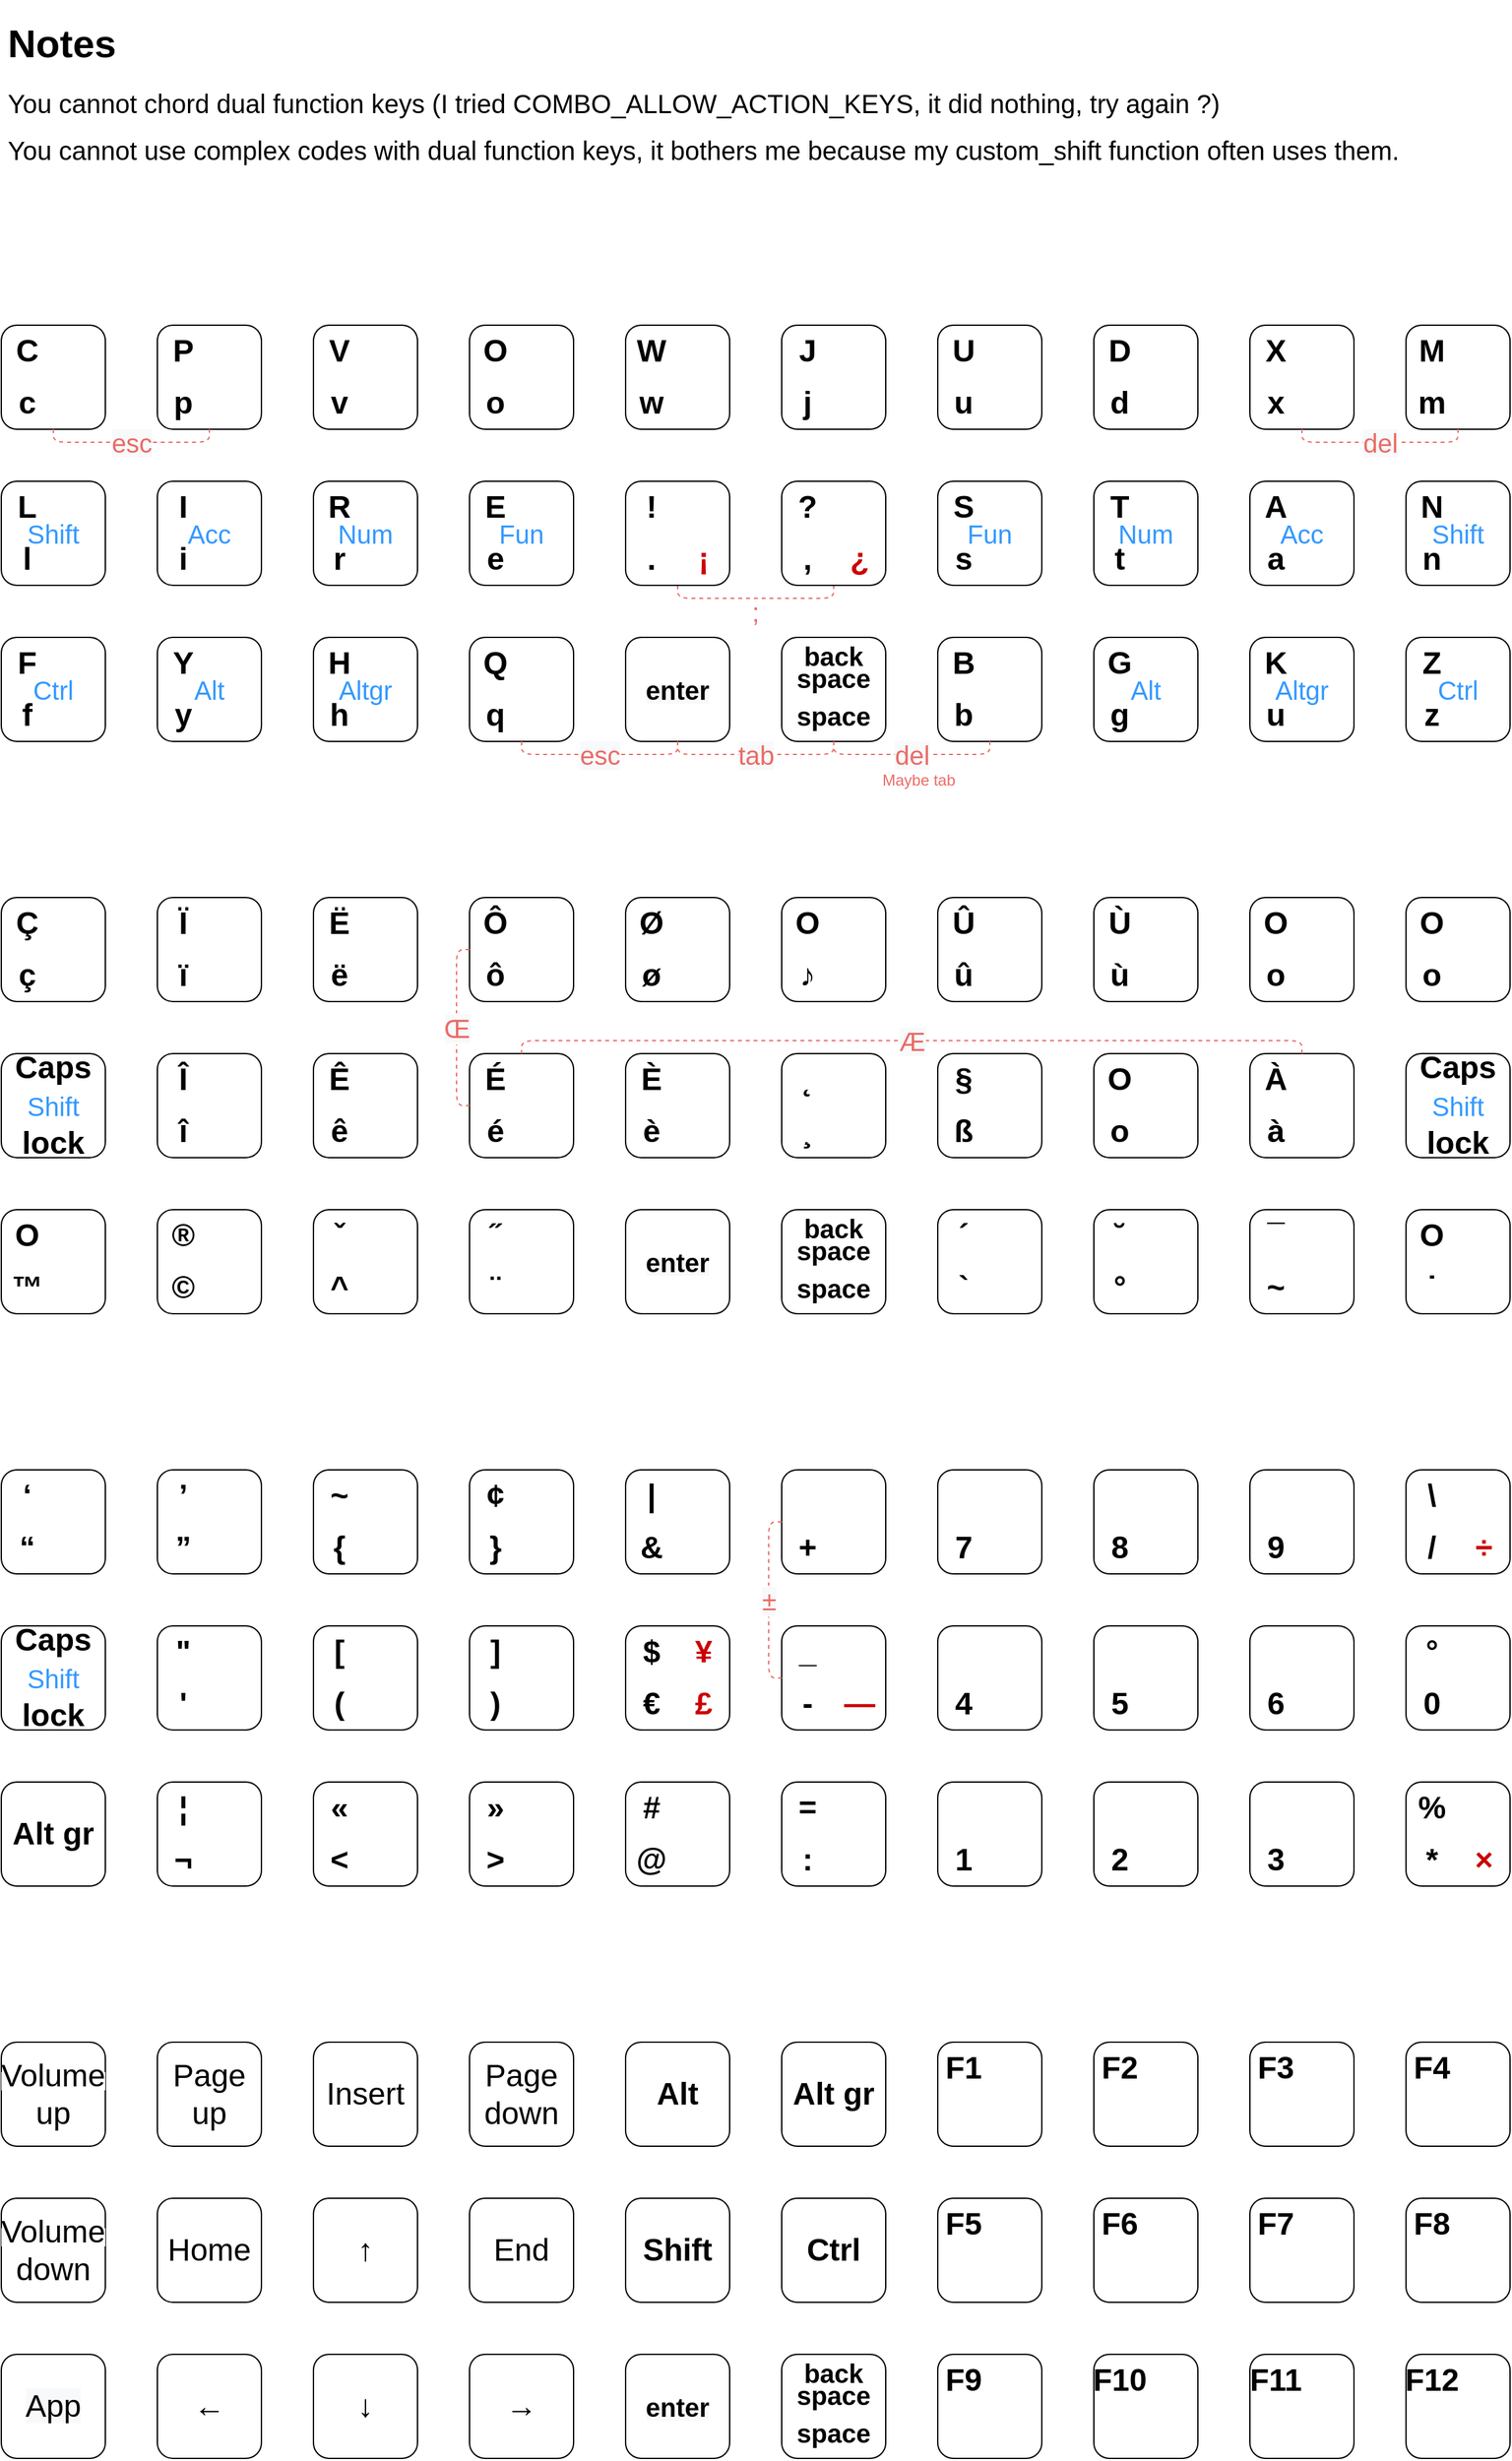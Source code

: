 <mxfile version="13.3.1" type="device"><diagram id="4t6e0OhKZYCxqdCRHPsr" name="Page-1"><mxGraphModel dx="572" dy="822" grid="1" gridSize="10" guides="1" tooltips="1" connect="1" arrows="1" fold="1" page="1" pageScale="1" pageWidth="850" pageHeight="1100" math="0" shadow="0"><root><mxCell id="0"/><mxCell id="1" parent="0"/><mxCell id="NVSoXbeZ530GgO7h0lUy-3" value="" style="endArrow=none;dashed=1;html=1;exitX=0.5;exitY=1;exitDx=0;exitDy=0;entryX=0.5;entryY=1;entryDx=0;entryDy=0;strokeColor=#EA6B66;fontStyle=0" parent="1" edge="1"><mxGeometry width="50" height="50" relative="1" as="geometry"><mxPoint x="1880" y="600" as="sourcePoint"/><mxPoint x="2000" y="600" as="targetPoint"/><Array as="points"><mxPoint x="1880" y="610"/><mxPoint x="2000" y="610"/></Array></mxGeometry></mxCell><mxCell id="NVSoXbeZ530GgO7h0lUy-4" value="&lt;font color=&quot;#ea6b66&quot;&gt;&lt;span style=&quot;font-size: 20px&quot;&gt;;&lt;/span&gt;&lt;/font&gt;" style="text;html=1;strokeColor=none;fillColor=none;align=center;verticalAlign=middle;whiteSpace=wrap;rounded=0;" parent="1" vertex="1"><mxGeometry x="1910" y="610" width="60" height="20" as="geometry"/></mxCell><mxCell id="NVSoXbeZ530GgO7h0lUy-6" value="" style="group" parent="1" vertex="1" connectable="0"><mxGeometry x="1720" y="400" width="80" height="80" as="geometry"/></mxCell><mxCell id="NVSoXbeZ530GgO7h0lUy-7" value="" style="rounded=1;whiteSpace=wrap;html=1;" parent="NVSoXbeZ530GgO7h0lUy-6" vertex="1"><mxGeometry width="80" height="80" as="geometry"/></mxCell><mxCell id="NVSoXbeZ530GgO7h0lUy-8" value="&lt;b&gt;&lt;font style=&quot;font-size: 24px&quot;&gt;O&lt;/font&gt;&lt;/b&gt;" style="text;html=1;strokeColor=none;fillColor=none;align=center;verticalAlign=middle;whiteSpace=wrap;rounded=0;" parent="NVSoXbeZ530GgO7h0lUy-6" vertex="1"><mxGeometry x="10" y="10" width="20" height="20" as="geometry"/></mxCell><mxCell id="NVSoXbeZ530GgO7h0lUy-9" value="&lt;b&gt;&lt;font style=&quot;font-size: 24px&quot;&gt;o&lt;/font&gt;&lt;/b&gt;" style="text;html=1;strokeColor=none;fillColor=none;align=center;verticalAlign=middle;whiteSpace=wrap;rounded=0;" parent="NVSoXbeZ530GgO7h0lUy-6" vertex="1"><mxGeometry x="10" y="50" width="20" height="20" as="geometry"/></mxCell><mxCell id="NVSoXbeZ530GgO7h0lUy-10" value="" style="group" parent="1" vertex="1" connectable="0"><mxGeometry x="2080" y="400" width="80" height="80" as="geometry"/></mxCell><mxCell id="NVSoXbeZ530GgO7h0lUy-11" value="" style="rounded=1;whiteSpace=wrap;html=1;" parent="NVSoXbeZ530GgO7h0lUy-10" vertex="1"><mxGeometry width="80" height="80" as="geometry"/></mxCell><mxCell id="NVSoXbeZ530GgO7h0lUy-12" value="&lt;span style=&quot;font-size: 24px&quot;&gt;&lt;b&gt;U&lt;/b&gt;&lt;/span&gt;" style="text;html=1;strokeColor=none;fillColor=none;align=center;verticalAlign=middle;whiteSpace=wrap;rounded=0;" parent="NVSoXbeZ530GgO7h0lUy-10" vertex="1"><mxGeometry x="10" y="10" width="20" height="20" as="geometry"/></mxCell><mxCell id="NVSoXbeZ530GgO7h0lUy-13" value="&lt;span style=&quot;font-size: 24px&quot;&gt;&lt;b&gt;u&lt;/b&gt;&lt;/span&gt;" style="text;html=1;strokeColor=none;fillColor=none;align=center;verticalAlign=middle;whiteSpace=wrap;rounded=0;" parent="NVSoXbeZ530GgO7h0lUy-10" vertex="1"><mxGeometry x="10" y="50" width="20" height="20" as="geometry"/></mxCell><mxCell id="NVSoXbeZ530GgO7h0lUy-14" value="" style="group" parent="1" vertex="1" connectable="0"><mxGeometry x="1720" y="640" width="80" height="80" as="geometry"/></mxCell><mxCell id="NVSoXbeZ530GgO7h0lUy-15" value="" style="rounded=1;whiteSpace=wrap;html=1;" parent="NVSoXbeZ530GgO7h0lUy-14" vertex="1"><mxGeometry width="80" height="80" as="geometry"/></mxCell><mxCell id="NVSoXbeZ530GgO7h0lUy-16" value="&lt;b&gt;&lt;font style=&quot;font-size: 24px&quot;&gt;Q&lt;/font&gt;&lt;/b&gt;" style="text;html=1;strokeColor=none;fillColor=none;align=center;verticalAlign=middle;whiteSpace=wrap;rounded=0;" parent="NVSoXbeZ530GgO7h0lUy-14" vertex="1"><mxGeometry x="10" y="10" width="20" height="20" as="geometry"/></mxCell><mxCell id="NVSoXbeZ530GgO7h0lUy-17" value="&lt;b&gt;&lt;font style=&quot;font-size: 24px&quot;&gt;q&lt;/font&gt;&lt;/b&gt;" style="text;html=1;strokeColor=none;fillColor=none;align=center;verticalAlign=middle;whiteSpace=wrap;rounded=0;" parent="NVSoXbeZ530GgO7h0lUy-14" vertex="1"><mxGeometry x="10" y="50" width="20" height="20" as="geometry"/></mxCell><mxCell id="NVSoXbeZ530GgO7h0lUy-18" value="" style="group" parent="1" vertex="1" connectable="0"><mxGeometry x="1360" y="520" width="80" height="80" as="geometry"/></mxCell><mxCell id="NVSoXbeZ530GgO7h0lUy-19" value="" style="rounded=1;whiteSpace=wrap;html=1;" parent="NVSoXbeZ530GgO7h0lUy-18" vertex="1"><mxGeometry width="80" height="80" as="geometry"/></mxCell><mxCell id="NVSoXbeZ530GgO7h0lUy-20" value="&lt;b&gt;&lt;font style=&quot;font-size: 24px&quot;&gt;L&lt;/font&gt;&lt;/b&gt;" style="text;html=1;strokeColor=none;fillColor=none;align=center;verticalAlign=middle;whiteSpace=wrap;rounded=0;" parent="NVSoXbeZ530GgO7h0lUy-18" vertex="1"><mxGeometry x="10" y="10" width="20" height="20" as="geometry"/></mxCell><mxCell id="NVSoXbeZ530GgO7h0lUy-21" value="&lt;span style=&quot;font-size: 24px&quot;&gt;&lt;b&gt;l&lt;/b&gt;&lt;/span&gt;" style="text;html=1;strokeColor=none;fillColor=none;align=center;verticalAlign=middle;whiteSpace=wrap;rounded=0;" parent="NVSoXbeZ530GgO7h0lUy-18" vertex="1"><mxGeometry x="10" y="50" width="20" height="20" as="geometry"/></mxCell><mxCell id="NVSoXbeZ530GgO7h0lUy-22" value="&lt;font style=&quot;font-size: 20px&quot;&gt;Shift&lt;/font&gt;" style="text;html=1;strokeColor=none;fillColor=none;align=center;verticalAlign=middle;whiteSpace=wrap;rounded=0;fontColor=#3399FF;" parent="NVSoXbeZ530GgO7h0lUy-18" vertex="1"><mxGeometry x="20" y="30" width="40" height="20" as="geometry"/></mxCell><mxCell id="NVSoXbeZ530GgO7h0lUy-23" value="" style="group" parent="1" vertex="1" connectable="0"><mxGeometry x="1480" y="520" width="80" height="80" as="geometry"/></mxCell><mxCell id="NVSoXbeZ530GgO7h0lUy-24" value="" style="rounded=1;whiteSpace=wrap;html=1;" parent="NVSoXbeZ530GgO7h0lUy-23" vertex="1"><mxGeometry width="80" height="80" as="geometry"/></mxCell><mxCell id="NVSoXbeZ530GgO7h0lUy-25" value="&lt;b&gt;&lt;font style=&quot;font-size: 24px&quot;&gt;I&lt;/font&gt;&lt;/b&gt;" style="text;html=1;strokeColor=none;fillColor=none;align=center;verticalAlign=middle;whiteSpace=wrap;rounded=0;" parent="NVSoXbeZ530GgO7h0lUy-23" vertex="1"><mxGeometry x="10" y="10" width="20" height="20" as="geometry"/></mxCell><mxCell id="NVSoXbeZ530GgO7h0lUy-26" value="&lt;b&gt;&lt;font style=&quot;font-size: 24px&quot;&gt;i&lt;/font&gt;&lt;/b&gt;" style="text;html=1;strokeColor=none;fillColor=none;align=center;verticalAlign=middle;whiteSpace=wrap;rounded=0;" parent="NVSoXbeZ530GgO7h0lUy-23" vertex="1"><mxGeometry x="10" y="50" width="20" height="20" as="geometry"/></mxCell><mxCell id="NVSoXbeZ530GgO7h0lUy-27" value="&lt;span style=&quot;font-size: 20px&quot;&gt;&lt;font&gt;Acc&lt;/font&gt;&lt;/span&gt;" style="text;html=1;strokeColor=none;fillColor=none;align=center;verticalAlign=middle;whiteSpace=wrap;rounded=0;fontColor=#3399FF;" parent="NVSoXbeZ530GgO7h0lUy-23" vertex="1"><mxGeometry x="20" y="30" width="40" height="20" as="geometry"/></mxCell><mxCell id="NVSoXbeZ530GgO7h0lUy-28" value="" style="group" parent="1" vertex="1" connectable="0"><mxGeometry x="1600" y="640" width="80" height="80" as="geometry"/></mxCell><mxCell id="NVSoXbeZ530GgO7h0lUy-29" value="" style="rounded=1;whiteSpace=wrap;html=1;" parent="NVSoXbeZ530GgO7h0lUy-28" vertex="1"><mxGeometry width="80" height="80" as="geometry"/></mxCell><mxCell id="NVSoXbeZ530GgO7h0lUy-30" value="&lt;b&gt;&lt;font style=&quot;font-size: 24px&quot;&gt;H&lt;/font&gt;&lt;/b&gt;" style="text;html=1;strokeColor=none;fillColor=none;align=center;verticalAlign=middle;whiteSpace=wrap;rounded=0;" parent="NVSoXbeZ530GgO7h0lUy-28" vertex="1"><mxGeometry x="10" y="10" width="20" height="20" as="geometry"/></mxCell><mxCell id="NVSoXbeZ530GgO7h0lUy-31" value="&lt;b&gt;&lt;font style=&quot;font-size: 24px&quot;&gt;h&lt;/font&gt;&lt;/b&gt;" style="text;html=1;strokeColor=none;fillColor=none;align=center;verticalAlign=middle;whiteSpace=wrap;rounded=0;" parent="NVSoXbeZ530GgO7h0lUy-28" vertex="1"><mxGeometry x="10" y="50" width="20" height="20" as="geometry"/></mxCell><mxCell id="NVSoXbeZ530GgO7h0lUy-32" value="&lt;font style=&quot;font-size: 20px&quot; color=&quot;#3399ff&quot;&gt;Altgr&lt;/font&gt;" style="text;html=1;strokeColor=none;fillColor=none;align=center;verticalAlign=middle;whiteSpace=wrap;rounded=0;" parent="NVSoXbeZ530GgO7h0lUy-28" vertex="1"><mxGeometry x="20" y="30" width="40" height="20" as="geometry"/></mxCell><mxCell id="NVSoXbeZ530GgO7h0lUy-33" value="" style="group" parent="1" vertex="1" connectable="0"><mxGeometry x="1600" y="520" width="80" height="80" as="geometry"/></mxCell><mxCell id="NVSoXbeZ530GgO7h0lUy-34" value="" style="rounded=1;whiteSpace=wrap;html=1;" parent="NVSoXbeZ530GgO7h0lUy-33" vertex="1"><mxGeometry width="80" height="80" as="geometry"/></mxCell><mxCell id="NVSoXbeZ530GgO7h0lUy-35" value="&lt;span style=&quot;font-size: 24px&quot;&gt;&lt;b&gt;R&lt;/b&gt;&lt;/span&gt;" style="text;html=1;strokeColor=none;fillColor=none;align=center;verticalAlign=middle;whiteSpace=wrap;rounded=0;" parent="NVSoXbeZ530GgO7h0lUy-33" vertex="1"><mxGeometry x="10" y="10" width="20" height="20" as="geometry"/></mxCell><mxCell id="NVSoXbeZ530GgO7h0lUy-36" value="&lt;b&gt;&lt;font style=&quot;font-size: 24px&quot;&gt;r&lt;/font&gt;&lt;/b&gt;" style="text;html=1;strokeColor=none;fillColor=none;align=center;verticalAlign=middle;whiteSpace=wrap;rounded=0;" parent="NVSoXbeZ530GgO7h0lUy-33" vertex="1"><mxGeometry x="10" y="50" width="20" height="20" as="geometry"/></mxCell><mxCell id="NVSoXbeZ530GgO7h0lUy-37" value="&lt;span style=&quot;font-size: 20px&quot;&gt;&lt;font&gt;Num&lt;/font&gt;&lt;/span&gt;" style="text;html=1;strokeColor=none;fillColor=none;align=center;verticalAlign=middle;whiteSpace=wrap;rounded=0;fontColor=#3399FF;" parent="NVSoXbeZ530GgO7h0lUy-33" vertex="1"><mxGeometry x="20" y="30" width="40" height="20" as="geometry"/></mxCell><mxCell id="NVSoXbeZ530GgO7h0lUy-38" value="" style="group" parent="1" vertex="1" connectable="0"><mxGeometry x="1720" y="520" width="80" height="80" as="geometry"/></mxCell><mxCell id="NVSoXbeZ530GgO7h0lUy-39" value="" style="rounded=1;whiteSpace=wrap;html=1;" parent="NVSoXbeZ530GgO7h0lUy-38" vertex="1"><mxGeometry width="80" height="80" as="geometry"/></mxCell><mxCell id="NVSoXbeZ530GgO7h0lUy-40" value="&lt;b&gt;&lt;font style=&quot;font-size: 24px&quot;&gt;E&lt;/font&gt;&lt;/b&gt;" style="text;html=1;strokeColor=none;fillColor=none;align=center;verticalAlign=middle;whiteSpace=wrap;rounded=0;" parent="NVSoXbeZ530GgO7h0lUy-38" vertex="1"><mxGeometry x="10" y="10" width="20" height="20" as="geometry"/></mxCell><mxCell id="NVSoXbeZ530GgO7h0lUy-41" value="&lt;b&gt;&lt;font style=&quot;font-size: 24px&quot;&gt;e&lt;/font&gt;&lt;/b&gt;" style="text;html=1;strokeColor=none;fillColor=none;align=center;verticalAlign=middle;whiteSpace=wrap;rounded=0;" parent="NVSoXbeZ530GgO7h0lUy-38" vertex="1"><mxGeometry x="10" y="50" width="20" height="20" as="geometry"/></mxCell><mxCell id="NVSoXbeZ530GgO7h0lUy-42" value="&lt;font&gt;&lt;span style=&quot;font-size: 20px&quot;&gt;Fun&lt;/span&gt;&lt;/font&gt;" style="text;html=1;strokeColor=none;fillColor=none;align=center;verticalAlign=middle;whiteSpace=wrap;rounded=0;fontColor=#3399FF;" parent="NVSoXbeZ530GgO7h0lUy-38" vertex="1"><mxGeometry x="20" y="30" width="40" height="20" as="geometry"/></mxCell><mxCell id="NVSoXbeZ530GgO7h0lUy-47" value="" style="group" parent="1" vertex="1" connectable="0"><mxGeometry x="1960" y="520" width="80" height="80" as="geometry"/></mxCell><mxCell id="NVSoXbeZ530GgO7h0lUy-48" value="" style="rounded=1;whiteSpace=wrap;html=1;" parent="NVSoXbeZ530GgO7h0lUy-47" vertex="1"><mxGeometry width="80" height="80" as="geometry"/></mxCell><mxCell id="NVSoXbeZ530GgO7h0lUy-49" value="&lt;b&gt;&lt;font style=&quot;font-size: 24px&quot;&gt;?&lt;/font&gt;&lt;/b&gt;" style="text;html=1;strokeColor=none;fillColor=none;align=center;verticalAlign=middle;whiteSpace=wrap;rounded=0;" parent="NVSoXbeZ530GgO7h0lUy-47" vertex="1"><mxGeometry x="10" y="10" width="20" height="20" as="geometry"/></mxCell><mxCell id="NVSoXbeZ530GgO7h0lUy-50" value="&lt;b&gt;&lt;font style=&quot;font-size: 24px&quot;&gt;,&lt;/font&gt;&lt;/b&gt;" style="text;html=1;strokeColor=none;fillColor=none;align=center;verticalAlign=middle;whiteSpace=wrap;rounded=0;" parent="NVSoXbeZ530GgO7h0lUy-47" vertex="1"><mxGeometry x="10" y="50" width="20" height="20" as="geometry"/></mxCell><mxCell id="NVSoXbeZ530GgO7h0lUy-365" value="&lt;span style=&quot;font-family: sans-serif ; background-color: rgb(255 , 255 , 255)&quot;&gt;&lt;span lang=&quot;es&quot; title=&quot;Spanish language text&quot;&gt;&lt;b&gt;&lt;font style=&quot;font-size: 24px&quot; color=&quot;#cc0000&quot;&gt;¿&lt;/font&gt;&lt;/b&gt;&lt;/span&gt;&lt;/span&gt;" style="text;html=1;strokeColor=none;fillColor=none;align=center;verticalAlign=middle;whiteSpace=wrap;rounded=0;" parent="NVSoXbeZ530GgO7h0lUy-47" vertex="1"><mxGeometry x="50" y="50" width="20" height="20" as="geometry"/></mxCell><mxCell id="NVSoXbeZ530GgO7h0lUy-51" value="" style="group" parent="1" vertex="1" connectable="0"><mxGeometry x="1840" y="520" width="80" height="80" as="geometry"/></mxCell><mxCell id="NVSoXbeZ530GgO7h0lUy-52" value="" style="rounded=1;whiteSpace=wrap;html=1;" parent="NVSoXbeZ530GgO7h0lUy-51" vertex="1"><mxGeometry width="80" height="80" as="geometry"/></mxCell><mxCell id="NVSoXbeZ530GgO7h0lUy-53" value="&lt;span style=&quot;font-size: 24px&quot;&gt;&lt;b&gt;!&lt;/b&gt;&lt;/span&gt;" style="text;html=1;strokeColor=none;fillColor=none;align=center;verticalAlign=middle;whiteSpace=wrap;rounded=0;" parent="NVSoXbeZ530GgO7h0lUy-51" vertex="1"><mxGeometry x="10" y="10" width="20" height="20" as="geometry"/></mxCell><mxCell id="NVSoXbeZ530GgO7h0lUy-54" value="&lt;b&gt;&lt;font style=&quot;font-size: 24px&quot;&gt;.&lt;/font&gt;&lt;/b&gt;" style="text;html=1;strokeColor=none;fillColor=none;align=center;verticalAlign=middle;whiteSpace=wrap;rounded=0;" parent="NVSoXbeZ530GgO7h0lUy-51" vertex="1"><mxGeometry x="10" y="50" width="20" height="20" as="geometry"/></mxCell><mxCell id="NVSoXbeZ530GgO7h0lUy-360" value="&lt;span style=&quot;font-family: sans-serif ; font-size: 24px ; background-color: rgb(255 , 255 , 255)&quot;&gt;&lt;b&gt;&lt;font color=&quot;#cc0000&quot;&gt;¡&lt;/font&gt;&lt;/b&gt;&lt;/span&gt;" style="text;html=1;strokeColor=none;fillColor=none;align=center;verticalAlign=middle;whiteSpace=wrap;rounded=0;" parent="NVSoXbeZ530GgO7h0lUy-51" vertex="1"><mxGeometry x="50" y="50" width="20" height="20" as="geometry"/></mxCell><mxCell id="NVSoXbeZ530GgO7h0lUy-55" value="" style="group" parent="1" vertex="1" connectable="0"><mxGeometry x="2080" y="520" width="80" height="80" as="geometry"/></mxCell><mxCell id="NVSoXbeZ530GgO7h0lUy-56" value="" style="rounded=1;whiteSpace=wrap;html=1;" parent="NVSoXbeZ530GgO7h0lUy-55" vertex="1"><mxGeometry width="80" height="80" as="geometry"/></mxCell><mxCell id="NVSoXbeZ530GgO7h0lUy-57" value="&lt;b&gt;&lt;font style=&quot;font-size: 24px&quot;&gt;S&lt;/font&gt;&lt;/b&gt;" style="text;html=1;strokeColor=none;fillColor=none;align=center;verticalAlign=middle;whiteSpace=wrap;rounded=0;" parent="NVSoXbeZ530GgO7h0lUy-55" vertex="1"><mxGeometry x="10" y="10" width="20" height="20" as="geometry"/></mxCell><mxCell id="NVSoXbeZ530GgO7h0lUy-58" value="&lt;b&gt;&lt;font style=&quot;font-size: 24px&quot;&gt;s&lt;/font&gt;&lt;/b&gt;" style="text;html=1;strokeColor=none;fillColor=none;align=center;verticalAlign=middle;whiteSpace=wrap;rounded=0;" parent="NVSoXbeZ530GgO7h0lUy-55" vertex="1"><mxGeometry x="10" y="50" width="20" height="20" as="geometry"/></mxCell><mxCell id="NVSoXbeZ530GgO7h0lUy-59" value="&lt;span style=&quot;font-size: 20px&quot;&gt;Fun&lt;/span&gt;" style="text;html=1;strokeColor=none;fillColor=none;align=center;verticalAlign=middle;whiteSpace=wrap;rounded=0;fontColor=#3399FF;" parent="NVSoXbeZ530GgO7h0lUy-55" vertex="1"><mxGeometry x="20" y="30" width="40" height="20" as="geometry"/></mxCell><mxCell id="NVSoXbeZ530GgO7h0lUy-60" value="" style="group" parent="1" vertex="1" connectable="0"><mxGeometry x="2200" y="520" width="80" height="80" as="geometry"/></mxCell><mxCell id="NVSoXbeZ530GgO7h0lUy-61" value="" style="rounded=1;whiteSpace=wrap;html=1;" parent="NVSoXbeZ530GgO7h0lUy-60" vertex="1"><mxGeometry width="80" height="80" as="geometry"/></mxCell><mxCell id="NVSoXbeZ530GgO7h0lUy-62" value="&lt;b&gt;&lt;font style=&quot;font-size: 24px&quot;&gt;T&lt;/font&gt;&lt;/b&gt;" style="text;html=1;strokeColor=none;fillColor=none;align=center;verticalAlign=middle;whiteSpace=wrap;rounded=0;" parent="NVSoXbeZ530GgO7h0lUy-60" vertex="1"><mxGeometry x="10" y="10" width="20" height="20" as="geometry"/></mxCell><mxCell id="NVSoXbeZ530GgO7h0lUy-63" value="&lt;b&gt;&lt;font style=&quot;font-size: 24px&quot;&gt;t&lt;/font&gt;&lt;/b&gt;" style="text;html=1;strokeColor=none;fillColor=none;align=center;verticalAlign=middle;whiteSpace=wrap;rounded=0;" parent="NVSoXbeZ530GgO7h0lUy-60" vertex="1"><mxGeometry x="10" y="50" width="20" height="20" as="geometry"/></mxCell><mxCell id="NVSoXbeZ530GgO7h0lUy-64" value="&lt;span style=&quot;font-size: 20px&quot;&gt;&lt;font&gt;Num&lt;/font&gt;&lt;/span&gt;" style="text;html=1;strokeColor=none;fillColor=none;align=center;verticalAlign=middle;whiteSpace=wrap;rounded=0;fontColor=#3399FF;" parent="NVSoXbeZ530GgO7h0lUy-60" vertex="1"><mxGeometry x="20" y="30" width="40" height="20" as="geometry"/></mxCell><mxCell id="NVSoXbeZ530GgO7h0lUy-65" value="" style="group" parent="1" vertex="1" connectable="0"><mxGeometry x="2320" y="520" width="80" height="80" as="geometry"/></mxCell><mxCell id="NVSoXbeZ530GgO7h0lUy-66" value="" style="rounded=1;whiteSpace=wrap;html=1;" parent="NVSoXbeZ530GgO7h0lUy-65" vertex="1"><mxGeometry width="80" height="80" as="geometry"/></mxCell><mxCell id="NVSoXbeZ530GgO7h0lUy-67" value="&lt;b&gt;&lt;font style=&quot;font-size: 24px&quot;&gt;A&lt;/font&gt;&lt;/b&gt;" style="text;html=1;strokeColor=none;fillColor=none;align=center;verticalAlign=middle;whiteSpace=wrap;rounded=0;" parent="NVSoXbeZ530GgO7h0lUy-65" vertex="1"><mxGeometry x="10" y="10" width="20" height="20" as="geometry"/></mxCell><mxCell id="NVSoXbeZ530GgO7h0lUy-68" value="&lt;b&gt;&lt;font style=&quot;font-size: 24px&quot;&gt;a&lt;/font&gt;&lt;/b&gt;" style="text;html=1;strokeColor=none;fillColor=none;align=center;verticalAlign=middle;whiteSpace=wrap;rounded=0;" parent="NVSoXbeZ530GgO7h0lUy-65" vertex="1"><mxGeometry x="10" y="50" width="20" height="20" as="geometry"/></mxCell><mxCell id="NVSoXbeZ530GgO7h0lUy-69" value="&lt;span style=&quot;font-size: 20px&quot;&gt;&lt;font&gt;Acc&lt;/font&gt;&lt;/span&gt;" style="text;html=1;strokeColor=none;fillColor=none;align=center;verticalAlign=middle;whiteSpace=wrap;rounded=0;fontColor=#3399FF;" parent="NVSoXbeZ530GgO7h0lUy-65" vertex="1"><mxGeometry x="20" y="30" width="40" height="20" as="geometry"/></mxCell><mxCell id="NVSoXbeZ530GgO7h0lUy-70" value="" style="group" parent="1" vertex="1" connectable="0"><mxGeometry x="2440" y="520" width="80" height="80" as="geometry"/></mxCell><mxCell id="NVSoXbeZ530GgO7h0lUy-71" value="" style="rounded=1;whiteSpace=wrap;html=1;" parent="NVSoXbeZ530GgO7h0lUy-70" vertex="1"><mxGeometry width="80" height="80" as="geometry"/></mxCell><mxCell id="NVSoXbeZ530GgO7h0lUy-72" value="&lt;span style=&quot;font-size: 24px&quot;&gt;&lt;b&gt;N&lt;/b&gt;&lt;/span&gt;" style="text;html=1;strokeColor=none;fillColor=none;align=center;verticalAlign=middle;whiteSpace=wrap;rounded=0;" parent="NVSoXbeZ530GgO7h0lUy-70" vertex="1"><mxGeometry x="10" y="10" width="20" height="20" as="geometry"/></mxCell><mxCell id="NVSoXbeZ530GgO7h0lUy-73" value="&lt;b&gt;&lt;font style=&quot;font-size: 24px&quot;&gt;n&lt;/font&gt;&lt;/b&gt;" style="text;html=1;strokeColor=none;fillColor=none;align=center;verticalAlign=middle;whiteSpace=wrap;rounded=0;" parent="NVSoXbeZ530GgO7h0lUy-70" vertex="1"><mxGeometry x="10" y="50" width="20" height="20" as="geometry"/></mxCell><mxCell id="NVSoXbeZ530GgO7h0lUy-74" value="&lt;font style=&quot;font-size: 20px&quot;&gt;Shift&lt;/font&gt;" style="text;html=1;strokeColor=none;fillColor=none;align=center;verticalAlign=middle;whiteSpace=wrap;rounded=0;fontColor=#3399FF;" parent="NVSoXbeZ530GgO7h0lUy-70" vertex="1"><mxGeometry x="20" y="30" width="40" height="20" as="geometry"/></mxCell><mxCell id="NVSoXbeZ530GgO7h0lUy-75" value="" style="group" parent="1" vertex="1" connectable="0"><mxGeometry x="2440" y="400" width="80" height="80" as="geometry"/></mxCell><mxCell id="NVSoXbeZ530GgO7h0lUy-76" value="" style="rounded=1;whiteSpace=wrap;html=1;" parent="NVSoXbeZ530GgO7h0lUy-75" vertex="1"><mxGeometry width="80" height="80" as="geometry"/></mxCell><mxCell id="NVSoXbeZ530GgO7h0lUy-77" value="&lt;span style=&quot;font-size: 24px&quot;&gt;&lt;b&gt;M&lt;/b&gt;&lt;/span&gt;" style="text;html=1;strokeColor=none;fillColor=none;align=center;verticalAlign=middle;whiteSpace=wrap;rounded=0;" parent="NVSoXbeZ530GgO7h0lUy-75" vertex="1"><mxGeometry x="10" y="10" width="20" height="20" as="geometry"/></mxCell><mxCell id="NVSoXbeZ530GgO7h0lUy-78" value="&lt;span style=&quot;font-size: 24px&quot;&gt;&lt;b&gt;m&lt;/b&gt;&lt;/span&gt;" style="text;html=1;strokeColor=none;fillColor=none;align=center;verticalAlign=middle;whiteSpace=wrap;rounded=0;" parent="NVSoXbeZ530GgO7h0lUy-75" vertex="1"><mxGeometry x="10" y="50" width="20" height="20" as="geometry"/></mxCell><mxCell id="NVSoXbeZ530GgO7h0lUy-79" value="" style="group" parent="1" vertex="1" connectable="0"><mxGeometry x="2200" y="400" width="80" height="80" as="geometry"/></mxCell><mxCell id="NVSoXbeZ530GgO7h0lUy-80" value="" style="rounded=1;whiteSpace=wrap;html=1;" parent="NVSoXbeZ530GgO7h0lUy-79" vertex="1"><mxGeometry width="80" height="80" as="geometry"/></mxCell><mxCell id="NVSoXbeZ530GgO7h0lUy-81" value="&lt;span style=&quot;font-size: 24px&quot;&gt;&lt;b&gt;D&lt;/b&gt;&lt;/span&gt;" style="text;html=1;strokeColor=none;fillColor=none;align=center;verticalAlign=middle;whiteSpace=wrap;rounded=0;" parent="NVSoXbeZ530GgO7h0lUy-79" vertex="1"><mxGeometry x="10" y="10" width="20" height="20" as="geometry"/></mxCell><mxCell id="NVSoXbeZ530GgO7h0lUy-82" value="&lt;span style=&quot;font-size: 24px&quot;&gt;&lt;b&gt;d&lt;/b&gt;&lt;/span&gt;" style="text;html=1;strokeColor=none;fillColor=none;align=center;verticalAlign=middle;whiteSpace=wrap;rounded=0;" parent="NVSoXbeZ530GgO7h0lUy-79" vertex="1"><mxGeometry x="10" y="50" width="20" height="20" as="geometry"/></mxCell><mxCell id="NVSoXbeZ530GgO7h0lUy-83" value="" style="group" parent="1" vertex="1" connectable="0"><mxGeometry x="1360" y="400" width="80" height="80" as="geometry"/></mxCell><mxCell id="NVSoXbeZ530GgO7h0lUy-84" value="" style="rounded=1;whiteSpace=wrap;html=1;" parent="NVSoXbeZ530GgO7h0lUy-83" vertex="1"><mxGeometry width="80" height="80" as="geometry"/></mxCell><mxCell id="NVSoXbeZ530GgO7h0lUy-85" value="&lt;span style=&quot;font-size: 24px&quot;&gt;&lt;b&gt;C&lt;/b&gt;&lt;/span&gt;" style="text;html=1;strokeColor=none;fillColor=none;align=center;verticalAlign=middle;whiteSpace=wrap;rounded=0;" parent="NVSoXbeZ530GgO7h0lUy-83" vertex="1"><mxGeometry x="10" y="10" width="20" height="20" as="geometry"/></mxCell><mxCell id="NVSoXbeZ530GgO7h0lUy-86" value="&lt;span style=&quot;font-size: 24px&quot;&gt;&lt;b&gt;c&lt;/b&gt;&lt;/span&gt;" style="text;html=1;strokeColor=none;fillColor=none;align=center;verticalAlign=middle;whiteSpace=wrap;rounded=0;" parent="NVSoXbeZ530GgO7h0lUy-83" vertex="1"><mxGeometry x="10" y="50" width="20" height="20" as="geometry"/></mxCell><mxCell id="NVSoXbeZ530GgO7h0lUy-87" value="" style="group" parent="1" vertex="1" connectable="0"><mxGeometry x="1480" y="400" width="80" height="80" as="geometry"/></mxCell><mxCell id="NVSoXbeZ530GgO7h0lUy-88" value="" style="rounded=1;whiteSpace=wrap;html=1;" parent="NVSoXbeZ530GgO7h0lUy-87" vertex="1"><mxGeometry width="80" height="80" as="geometry"/></mxCell><mxCell id="NVSoXbeZ530GgO7h0lUy-89" value="&lt;span style=&quot;font-size: 24px&quot;&gt;&lt;b&gt;P&lt;/b&gt;&lt;/span&gt;" style="text;html=1;strokeColor=none;fillColor=none;align=center;verticalAlign=middle;whiteSpace=wrap;rounded=0;" parent="NVSoXbeZ530GgO7h0lUy-87" vertex="1"><mxGeometry x="10" y="10" width="20" height="20" as="geometry"/></mxCell><mxCell id="NVSoXbeZ530GgO7h0lUy-90" value="&lt;span style=&quot;font-size: 24px&quot;&gt;&lt;b&gt;p&lt;/b&gt;&lt;/span&gt;" style="text;html=1;strokeColor=none;fillColor=none;align=center;verticalAlign=middle;whiteSpace=wrap;rounded=0;" parent="NVSoXbeZ530GgO7h0lUy-87" vertex="1"><mxGeometry x="10" y="50" width="20" height="20" as="geometry"/></mxCell><mxCell id="NVSoXbeZ530GgO7h0lUy-91" value="" style="group" parent="1" vertex="1" connectable="0"><mxGeometry x="1600" y="400" width="80" height="80" as="geometry"/></mxCell><mxCell id="NVSoXbeZ530GgO7h0lUy-92" value="" style="rounded=1;whiteSpace=wrap;html=1;" parent="NVSoXbeZ530GgO7h0lUy-91" vertex="1"><mxGeometry width="80" height="80" as="geometry"/></mxCell><mxCell id="NVSoXbeZ530GgO7h0lUy-93" value="&lt;b&gt;&lt;font style=&quot;font-size: 24px&quot;&gt;V&lt;/font&gt;&lt;/b&gt;" style="text;html=1;strokeColor=none;fillColor=none;align=center;verticalAlign=middle;whiteSpace=wrap;rounded=0;" parent="NVSoXbeZ530GgO7h0lUy-91" vertex="1"><mxGeometry x="10" y="10" width="20" height="20" as="geometry"/></mxCell><mxCell id="NVSoXbeZ530GgO7h0lUy-94" value="&lt;b&gt;&lt;font style=&quot;font-size: 24px&quot;&gt;v&lt;/font&gt;&lt;/b&gt;" style="text;html=1;strokeColor=none;fillColor=none;align=center;verticalAlign=middle;whiteSpace=wrap;rounded=0;" parent="NVSoXbeZ530GgO7h0lUy-91" vertex="1"><mxGeometry x="10" y="50" width="20" height="20" as="geometry"/></mxCell><mxCell id="NVSoXbeZ530GgO7h0lUy-95" value="" style="group" parent="1" vertex="1" connectable="0"><mxGeometry x="2080" y="640" width="80" height="80" as="geometry"/></mxCell><mxCell id="NVSoXbeZ530GgO7h0lUy-96" value="" style="rounded=1;whiteSpace=wrap;html=1;" parent="NVSoXbeZ530GgO7h0lUy-95" vertex="1"><mxGeometry width="80" height="80" as="geometry"/></mxCell><mxCell id="NVSoXbeZ530GgO7h0lUy-97" value="&lt;b&gt;&lt;font style=&quot;font-size: 24px&quot;&gt;B&lt;/font&gt;&lt;/b&gt;" style="text;html=1;strokeColor=none;fillColor=none;align=center;verticalAlign=middle;whiteSpace=wrap;rounded=0;" parent="NVSoXbeZ530GgO7h0lUy-95" vertex="1"><mxGeometry x="10" y="10" width="20" height="20" as="geometry"/></mxCell><mxCell id="NVSoXbeZ530GgO7h0lUy-98" value="&lt;b&gt;&lt;font style=&quot;font-size: 24px&quot;&gt;b&lt;/font&gt;&lt;/b&gt;" style="text;html=1;strokeColor=none;fillColor=none;align=center;verticalAlign=middle;whiteSpace=wrap;rounded=0;" parent="NVSoXbeZ530GgO7h0lUy-95" vertex="1"><mxGeometry x="10" y="50" width="20" height="20" as="geometry"/></mxCell><mxCell id="NVSoXbeZ530GgO7h0lUy-99" value="" style="group" parent="1" vertex="1" connectable="0"><mxGeometry x="2200" y="640" width="80" height="80" as="geometry"/></mxCell><mxCell id="NVSoXbeZ530GgO7h0lUy-100" value="" style="rounded=1;whiteSpace=wrap;html=1;" parent="NVSoXbeZ530GgO7h0lUy-99" vertex="1"><mxGeometry width="80" height="80" as="geometry"/></mxCell><mxCell id="NVSoXbeZ530GgO7h0lUy-101" value="&lt;b&gt;&lt;font style=&quot;font-size: 24px&quot;&gt;G&lt;/font&gt;&lt;/b&gt;" style="text;html=1;strokeColor=none;fillColor=none;align=center;verticalAlign=middle;whiteSpace=wrap;rounded=0;" parent="NVSoXbeZ530GgO7h0lUy-99" vertex="1"><mxGeometry x="10" y="10" width="20" height="20" as="geometry"/></mxCell><mxCell id="NVSoXbeZ530GgO7h0lUy-102" value="&lt;b&gt;&lt;font style=&quot;font-size: 24px&quot;&gt;g&lt;/font&gt;&lt;/b&gt;" style="text;html=1;strokeColor=none;fillColor=none;align=center;verticalAlign=middle;whiteSpace=wrap;rounded=0;" parent="NVSoXbeZ530GgO7h0lUy-99" vertex="1"><mxGeometry x="10" y="50" width="20" height="20" as="geometry"/></mxCell><mxCell id="NVSoXbeZ530GgO7h0lUy-103" value="&lt;font style=&quot;font-size: 20px&quot; color=&quot;#3399ff&quot;&gt;Alt&lt;/font&gt;" style="text;html=1;strokeColor=none;fillColor=none;align=center;verticalAlign=middle;whiteSpace=wrap;rounded=0;" parent="NVSoXbeZ530GgO7h0lUy-99" vertex="1"><mxGeometry x="20" y="30" width="40" height="20" as="geometry"/></mxCell><mxCell id="NVSoXbeZ530GgO7h0lUy-104" value="" style="group" parent="1" vertex="1" connectable="0"><mxGeometry x="1360" y="640" width="80" height="80" as="geometry"/></mxCell><mxCell id="NVSoXbeZ530GgO7h0lUy-105" value="" style="group" parent="NVSoXbeZ530GgO7h0lUy-104" vertex="1" connectable="0"><mxGeometry width="80" height="80" as="geometry"/></mxCell><mxCell id="NVSoXbeZ530GgO7h0lUy-106" value="" style="rounded=1;whiteSpace=wrap;html=1;" parent="NVSoXbeZ530GgO7h0lUy-105" vertex="1"><mxGeometry width="80" height="80" as="geometry"/></mxCell><mxCell id="NVSoXbeZ530GgO7h0lUy-107" value="&lt;b&gt;&lt;font style=&quot;font-size: 24px&quot;&gt;F&lt;/font&gt;&lt;/b&gt;" style="text;html=1;strokeColor=none;fillColor=none;align=center;verticalAlign=middle;whiteSpace=wrap;rounded=0;" parent="NVSoXbeZ530GgO7h0lUy-105" vertex="1"><mxGeometry x="10" y="10" width="20" height="20" as="geometry"/></mxCell><mxCell id="NVSoXbeZ530GgO7h0lUy-108" value="&lt;b&gt;&lt;font style=&quot;font-size: 24px&quot;&gt;f&lt;/font&gt;&lt;/b&gt;" style="text;html=1;strokeColor=none;fillColor=none;align=center;verticalAlign=middle;whiteSpace=wrap;rounded=0;" parent="NVSoXbeZ530GgO7h0lUy-105" vertex="1"><mxGeometry x="10" y="50" width="20" height="20" as="geometry"/></mxCell><mxCell id="NVSoXbeZ530GgO7h0lUy-109" value="&lt;font style=&quot;font-size: 20px&quot; color=&quot;#3399ff&quot;&gt;Ctrl&lt;/font&gt;" style="text;html=1;strokeColor=none;fillColor=none;align=center;verticalAlign=middle;whiteSpace=wrap;rounded=0;" parent="NVSoXbeZ530GgO7h0lUy-105" vertex="1"><mxGeometry x="20" y="30" width="40" height="20" as="geometry"/></mxCell><mxCell id="NVSoXbeZ530GgO7h0lUy-110" value="" style="group" parent="1" vertex="1" connectable="0"><mxGeometry x="2320" y="400" width="80" height="80" as="geometry"/></mxCell><mxCell id="NVSoXbeZ530GgO7h0lUy-111" value="" style="rounded=1;whiteSpace=wrap;html=1;" parent="NVSoXbeZ530GgO7h0lUy-110" vertex="1"><mxGeometry width="80" height="80" as="geometry"/></mxCell><mxCell id="NVSoXbeZ530GgO7h0lUy-112" value="&lt;span style=&quot;font-size: 24px&quot;&gt;&lt;b&gt;X&lt;/b&gt;&lt;/span&gt;" style="text;html=1;strokeColor=none;fillColor=none;align=center;verticalAlign=middle;whiteSpace=wrap;rounded=0;" parent="NVSoXbeZ530GgO7h0lUy-110" vertex="1"><mxGeometry x="10" y="10" width="20" height="20" as="geometry"/></mxCell><mxCell id="NVSoXbeZ530GgO7h0lUy-113" value="&lt;span style=&quot;font-size: 24px&quot;&gt;&lt;b&gt;x&lt;/b&gt;&lt;/span&gt;" style="text;html=1;strokeColor=none;fillColor=none;align=center;verticalAlign=middle;whiteSpace=wrap;rounded=0;" parent="NVSoXbeZ530GgO7h0lUy-110" vertex="1"><mxGeometry x="10" y="50" width="20" height="20" as="geometry"/></mxCell><mxCell id="NVSoXbeZ530GgO7h0lUy-114" value="" style="group" parent="1" vertex="1" connectable="0"><mxGeometry x="1840" y="400" width="80" height="80" as="geometry"/></mxCell><mxCell id="NVSoXbeZ530GgO7h0lUy-115" value="" style="rounded=1;whiteSpace=wrap;html=1;" parent="NVSoXbeZ530GgO7h0lUy-114" vertex="1"><mxGeometry width="80" height="80" as="geometry"/></mxCell><mxCell id="NVSoXbeZ530GgO7h0lUy-116" value="&lt;span style=&quot;font-size: 24px&quot;&gt;&lt;b&gt;W&lt;/b&gt;&lt;/span&gt;" style="text;html=1;strokeColor=none;fillColor=none;align=center;verticalAlign=middle;whiteSpace=wrap;rounded=0;" parent="NVSoXbeZ530GgO7h0lUy-114" vertex="1"><mxGeometry x="10" y="10" width="20" height="20" as="geometry"/></mxCell><mxCell id="NVSoXbeZ530GgO7h0lUy-117" value="&lt;span style=&quot;font-size: 24px&quot;&gt;&lt;b&gt;w&lt;/b&gt;&lt;/span&gt;" style="text;html=1;strokeColor=none;fillColor=none;align=center;verticalAlign=middle;whiteSpace=wrap;rounded=0;" parent="NVSoXbeZ530GgO7h0lUy-114" vertex="1"><mxGeometry x="10" y="50" width="20" height="20" as="geometry"/></mxCell><mxCell id="NVSoXbeZ530GgO7h0lUy-118" value="" style="group" parent="1" vertex="1" connectable="0"><mxGeometry x="1960" y="400" width="80" height="80" as="geometry"/></mxCell><mxCell id="NVSoXbeZ530GgO7h0lUy-119" value="" style="rounded=1;whiteSpace=wrap;html=1;" parent="NVSoXbeZ530GgO7h0lUy-118" vertex="1"><mxGeometry width="80" height="80" as="geometry"/></mxCell><mxCell id="NVSoXbeZ530GgO7h0lUy-120" value="&lt;span style=&quot;font-size: 24px&quot;&gt;&lt;b&gt;J&lt;/b&gt;&lt;/span&gt;" style="text;html=1;strokeColor=none;fillColor=none;align=center;verticalAlign=middle;whiteSpace=wrap;rounded=0;" parent="NVSoXbeZ530GgO7h0lUy-118" vertex="1"><mxGeometry x="10" y="10" width="20" height="20" as="geometry"/></mxCell><mxCell id="NVSoXbeZ530GgO7h0lUy-121" value="&lt;span style=&quot;font-size: 24px&quot;&gt;&lt;b&gt;j&lt;/b&gt;&lt;/span&gt;" style="text;html=1;strokeColor=none;fillColor=none;align=center;verticalAlign=middle;whiteSpace=wrap;rounded=0;" parent="NVSoXbeZ530GgO7h0lUy-118" vertex="1"><mxGeometry x="10" y="50" width="20" height="20" as="geometry"/></mxCell><mxCell id="NVSoXbeZ530GgO7h0lUy-122" value="" style="group" parent="1" vertex="1" connectable="0"><mxGeometry x="2440" y="640" width="80" height="80" as="geometry"/></mxCell><mxCell id="NVSoXbeZ530GgO7h0lUy-123" value="" style="group" parent="NVSoXbeZ530GgO7h0lUy-122" vertex="1" connectable="0"><mxGeometry width="80" height="80" as="geometry"/></mxCell><mxCell id="NVSoXbeZ530GgO7h0lUy-124" value="" style="rounded=1;whiteSpace=wrap;html=1;" parent="NVSoXbeZ530GgO7h0lUy-123" vertex="1"><mxGeometry width="80" height="80" as="geometry"/></mxCell><mxCell id="NVSoXbeZ530GgO7h0lUy-125" value="&lt;span style=&quot;font-size: 24px&quot;&gt;&lt;b&gt;Z&lt;/b&gt;&lt;/span&gt;" style="text;html=1;strokeColor=none;fillColor=none;align=center;verticalAlign=middle;whiteSpace=wrap;rounded=0;" parent="NVSoXbeZ530GgO7h0lUy-123" vertex="1"><mxGeometry x="10" y="10" width="20" height="20" as="geometry"/></mxCell><mxCell id="NVSoXbeZ530GgO7h0lUy-126" value="&lt;span style=&quot;font-size: 24px&quot;&gt;&lt;b&gt;z&lt;/b&gt;&lt;/span&gt;" style="text;html=1;strokeColor=none;fillColor=none;align=center;verticalAlign=middle;whiteSpace=wrap;rounded=0;" parent="NVSoXbeZ530GgO7h0lUy-123" vertex="1"><mxGeometry x="10" y="50" width="20" height="20" as="geometry"/></mxCell><mxCell id="NVSoXbeZ530GgO7h0lUy-127" value="&lt;font style=&quot;font-size: 20px&quot; color=&quot;#3399ff&quot;&gt;Ctrl&lt;/font&gt;" style="text;html=1;strokeColor=none;fillColor=none;align=center;verticalAlign=middle;whiteSpace=wrap;rounded=0;" parent="NVSoXbeZ530GgO7h0lUy-123" vertex="1"><mxGeometry x="20" y="30" width="40" height="20" as="geometry"/></mxCell><mxCell id="NVSoXbeZ530GgO7h0lUy-128" value="" style="group" parent="1" vertex="1" connectable="0"><mxGeometry x="1480" y="640" width="80" height="80" as="geometry"/></mxCell><mxCell id="NVSoXbeZ530GgO7h0lUy-129" value="" style="group" parent="NVSoXbeZ530GgO7h0lUy-128" vertex="1" connectable="0"><mxGeometry width="80" height="80" as="geometry"/></mxCell><mxCell id="NVSoXbeZ530GgO7h0lUy-130" value="" style="rounded=1;whiteSpace=wrap;html=1;" parent="NVSoXbeZ530GgO7h0lUy-129" vertex="1"><mxGeometry width="80" height="80" as="geometry"/></mxCell><mxCell id="NVSoXbeZ530GgO7h0lUy-131" value="&lt;span style=&quot;font-size: 24px&quot;&gt;&lt;b&gt;Y&lt;/b&gt;&lt;/span&gt;" style="text;html=1;strokeColor=none;fillColor=none;align=center;verticalAlign=middle;whiteSpace=wrap;rounded=0;" parent="NVSoXbeZ530GgO7h0lUy-129" vertex="1"><mxGeometry x="10" y="10" width="20" height="20" as="geometry"/></mxCell><mxCell id="NVSoXbeZ530GgO7h0lUy-132" value="&lt;span style=&quot;font-size: 24px&quot;&gt;&lt;b&gt;y&lt;/b&gt;&lt;/span&gt;" style="text;html=1;strokeColor=none;fillColor=none;align=center;verticalAlign=middle;whiteSpace=wrap;rounded=0;" parent="NVSoXbeZ530GgO7h0lUy-129" vertex="1"><mxGeometry x="10" y="50" width="20" height="20" as="geometry"/></mxCell><mxCell id="NVSoXbeZ530GgO7h0lUy-133" value="&lt;font style=&quot;font-size: 20px&quot; color=&quot;#3399ff&quot;&gt;Alt&lt;/font&gt;" style="text;html=1;strokeColor=none;fillColor=none;align=center;verticalAlign=middle;whiteSpace=wrap;rounded=0;" parent="NVSoXbeZ530GgO7h0lUy-129" vertex="1"><mxGeometry x="20" y="30" width="40" height="20" as="geometry"/></mxCell><mxCell id="NVSoXbeZ530GgO7h0lUy-134" value="" style="group" parent="1" vertex="1" connectable="0"><mxGeometry x="2320" y="640" width="80" height="80" as="geometry"/></mxCell><mxCell id="NVSoXbeZ530GgO7h0lUy-135" value="" style="group" parent="NVSoXbeZ530GgO7h0lUy-134" vertex="1" connectable="0"><mxGeometry width="80" height="80" as="geometry"/></mxCell><mxCell id="NVSoXbeZ530GgO7h0lUy-136" value="" style="rounded=1;whiteSpace=wrap;html=1;" parent="NVSoXbeZ530GgO7h0lUy-135" vertex="1"><mxGeometry width="80" height="80" as="geometry"/></mxCell><mxCell id="NVSoXbeZ530GgO7h0lUy-137" value="&lt;span style=&quot;font-size: 24px&quot;&gt;&lt;b&gt;K&lt;/b&gt;&lt;/span&gt;" style="text;html=1;strokeColor=none;fillColor=none;align=center;verticalAlign=middle;whiteSpace=wrap;rounded=0;" parent="NVSoXbeZ530GgO7h0lUy-135" vertex="1"><mxGeometry x="10" y="10" width="20" height="20" as="geometry"/></mxCell><mxCell id="NVSoXbeZ530GgO7h0lUy-138" value="&lt;span style=&quot;font-size: 24px&quot;&gt;&lt;b&gt;u&lt;/b&gt;&lt;/span&gt;" style="text;html=1;strokeColor=none;fillColor=none;align=center;verticalAlign=middle;whiteSpace=wrap;rounded=0;" parent="NVSoXbeZ530GgO7h0lUy-135" vertex="1"><mxGeometry x="10" y="50" width="20" height="20" as="geometry"/></mxCell><mxCell id="NVSoXbeZ530GgO7h0lUy-139" value="&lt;font style=&quot;font-size: 20px&quot; color=&quot;#3399ff&quot;&gt;Altgr&lt;/font&gt;" style="text;html=1;strokeColor=none;fillColor=none;align=center;verticalAlign=middle;whiteSpace=wrap;rounded=0;" parent="NVSoXbeZ530GgO7h0lUy-135" vertex="1"><mxGeometry x="20" y="30" width="40" height="20" as="geometry"/></mxCell><mxCell id="NVSoXbeZ530GgO7h0lUy-140" value="&lt;span style=&quot;color: rgb(234 , 107 , 102) ; font-family: &amp;quot;helvetica&amp;quot; ; font-size: 20px ; font-style: normal ; font-weight: 400 ; letter-spacing: normal ; text-align: center ; text-indent: 0px ; text-transform: none ; word-spacing: 0px ; background-color: rgb(248 , 249 , 250) ; display: inline ; float: none&quot;&gt;esc&lt;/span&gt;" style="endArrow=none;dashed=1;html=1;entryX=0.5;entryY=1;entryDx=0;entryDy=0;strokeColor=#EA6B66;exitX=0.5;exitY=1;exitDx=0;exitDy=0;fontStyle=0" parent="1" source="NVSoXbeZ530GgO7h0lUy-84" target="NVSoXbeZ530GgO7h0lUy-88" edge="1"><mxGeometry width="50" height="50" relative="1" as="geometry"><mxPoint x="1320" y="490" as="sourcePoint"/><mxPoint x="1520" y="480" as="targetPoint"/><Array as="points"><mxPoint x="1400" y="490"/><mxPoint x="1520" y="490"/></Array><mxPoint as="offset"/></mxGeometry></mxCell><mxCell id="NVSoXbeZ530GgO7h0lUy-154" value="" style="rounded=1;whiteSpace=wrap;html=1;" parent="1" vertex="1"><mxGeometry x="1480" y="1400" width="80" height="80" as="geometry"/></mxCell><mxCell id="NVSoXbeZ530GgO7h0lUy-278" value="&lt;span style=&quot;background-color: rgb(255 , 255 , 255)&quot;&gt;&lt;span style=&quot;color: rgb(0 , 0 , 0) ; font-family: &amp;#34;helvetica&amp;#34; ; font-size: 24px ; font-style: normal ; font-weight: 400 ; letter-spacing: normal ; text-align: center ; text-indent: 0px ; text-transform: none ; word-spacing: 0px ; display: inline ; float: none&quot;&gt;Volume up&lt;/span&gt;&lt;br&gt;&lt;/span&gt;" style="rounded=1;whiteSpace=wrap;html=1;" parent="1" vertex="1"><mxGeometry x="1360" y="1720" width="80" height="80" as="geometry"/></mxCell><mxCell id="NVSoXbeZ530GgO7h0lUy-279" value="" style="rounded=1;whiteSpace=wrap;html=1;" parent="1" vertex="1"><mxGeometry x="2440" y="1960" width="80" height="80" as="geometry"/></mxCell><mxCell id="NVSoXbeZ530GgO7h0lUy-280" value="" style="rounded=1;whiteSpace=wrap;html=1;" parent="1" vertex="1"><mxGeometry x="2440" y="1840" width="80" height="80" as="geometry"/></mxCell><mxCell id="NVSoXbeZ530GgO7h0lUy-281" value="" style="rounded=1;whiteSpace=wrap;html=1;" parent="1" vertex="1"><mxGeometry x="2440" y="1720" width="80" height="80" as="geometry"/></mxCell><mxCell id="NVSoXbeZ530GgO7h0lUy-282" value="" style="rounded=1;whiteSpace=wrap;html=1;" parent="1" vertex="1"><mxGeometry x="2320" y="1840" width="80" height="80" as="geometry"/></mxCell><mxCell id="NVSoXbeZ530GgO7h0lUy-283" value="" style="rounded=1;whiteSpace=wrap;html=1;" parent="1" vertex="1"><mxGeometry x="2320" y="1720" width="80" height="80" as="geometry"/></mxCell><mxCell id="NVSoXbeZ530GgO7h0lUy-284" value="" style="rounded=1;whiteSpace=wrap;html=1;" parent="1" vertex="1"><mxGeometry x="2320" y="1960" width="80" height="80" as="geometry"/></mxCell><mxCell id="NVSoXbeZ530GgO7h0lUy-285" value="" style="rounded=1;whiteSpace=wrap;html=1;" parent="1" vertex="1"><mxGeometry x="2200" y="1960" width="80" height="80" as="geometry"/></mxCell><mxCell id="NVSoXbeZ530GgO7h0lUy-286" value="&lt;font style=&quot;font-size: 24px&quot;&gt;Home&lt;/font&gt;" style="rounded=1;whiteSpace=wrap;html=1;" parent="1" vertex="1"><mxGeometry x="1480" y="1840" width="80" height="80" as="geometry"/></mxCell><mxCell id="NVSoXbeZ530GgO7h0lUy-287" value="" style="rounded=1;whiteSpace=wrap;html=1;" parent="1" vertex="1"><mxGeometry x="2080" y="1960" width="80" height="80" as="geometry"/></mxCell><mxCell id="NVSoXbeZ530GgO7h0lUy-290" value="&lt;font style=&quot;font-size: 24px&quot;&gt;→&lt;/font&gt;" style="rounded=1;whiteSpace=wrap;html=1;" parent="1" vertex="1"><mxGeometry x="1720" y="1960" width="80" height="80" as="geometry"/></mxCell><mxCell id="NVSoXbeZ530GgO7h0lUy-291" value="&lt;font style=&quot;font-size: 24px&quot;&gt;↓&lt;/font&gt;" style="rounded=1;whiteSpace=wrap;html=1;" parent="1" vertex="1"><mxGeometry x="1600" y="1960" width="80" height="80" as="geometry"/></mxCell><mxCell id="NVSoXbeZ530GgO7h0lUy-292" value="&lt;font style=&quot;font-size: 24px&quot;&gt;←&lt;/font&gt;" style="rounded=1;whiteSpace=wrap;html=1;" parent="1" vertex="1"><mxGeometry x="1480" y="1960" width="80" height="80" as="geometry"/></mxCell><mxCell id="NVSoXbeZ530GgO7h0lUy-293" value="&lt;span style=&quot;color: rgb(0 , 0 , 0) ; font-family: &amp;#34;helvetica&amp;#34; ; font-size: 24px ; font-style: normal ; font-weight: 400 ; letter-spacing: normal ; text-align: center ; text-indent: 0px ; text-transform: none ; word-spacing: 0px ; background-color: rgb(248 , 249 , 250) ; display: inline ; float: none&quot;&gt;App&lt;/span&gt;&lt;br&gt;" style="rounded=1;whiteSpace=wrap;html=1;" parent="1" vertex="1"><mxGeometry x="1360" y="1960" width="80" height="80" as="geometry"/></mxCell><mxCell id="NVSoXbeZ530GgO7h0lUy-294" value="" style="rounded=1;whiteSpace=wrap;html=1;" parent="1" vertex="1"><mxGeometry x="2200" y="1720" width="80" height="80" as="geometry"/></mxCell><mxCell id="NVSoXbeZ530GgO7h0lUy-295" value="" style="rounded=1;whiteSpace=wrap;html=1;" parent="1" vertex="1"><mxGeometry x="2200" y="1840" width="80" height="80" as="geometry"/></mxCell><mxCell id="NVSoXbeZ530GgO7h0lUy-296" value="" style="rounded=1;whiteSpace=wrap;html=1;" parent="1" vertex="1"><mxGeometry x="2080" y="1720" width="80" height="80" as="geometry"/></mxCell><mxCell id="NVSoXbeZ530GgO7h0lUy-297" value="" style="rounded=1;whiteSpace=wrap;html=1;" parent="1" vertex="1"><mxGeometry x="2080" y="1840" width="80" height="80" as="geometry"/></mxCell><mxCell id="NVSoXbeZ530GgO7h0lUy-300" value="&lt;font style=&quot;font-size: 24px&quot;&gt;End&lt;/font&gt;" style="rounded=1;whiteSpace=wrap;html=1;" parent="1" vertex="1"><mxGeometry x="1720" y="1840" width="80" height="80" as="geometry"/></mxCell><mxCell id="NVSoXbeZ530GgO7h0lUy-301" value="&lt;font style=&quot;font-size: 24px&quot;&gt;&lt;b&gt;↑&lt;/b&gt;&lt;/font&gt;" style="rounded=1;whiteSpace=wrap;html=1;" parent="1" vertex="1"><mxGeometry x="1600" y="1840" width="80" height="80" as="geometry"/></mxCell><mxCell id="NVSoXbeZ530GgO7h0lUy-302" value="&lt;span style=&quot;background-color: rgb(255 , 255 , 255)&quot;&gt;&lt;span style=&quot;color: rgb(0 , 0 , 0) ; font-family: &amp;#34;helvetica&amp;#34; ; font-size: 24px ; font-style: normal ; font-weight: 400 ; letter-spacing: normal ; text-align: center ; text-indent: 0px ; text-transform: none ; word-spacing: 0px ; display: inline ; float: none&quot;&gt;Volume down&lt;/span&gt;&lt;br&gt;&lt;/span&gt;" style="rounded=1;whiteSpace=wrap;html=1;" parent="1" vertex="1"><mxGeometry x="1360" y="1840" width="80" height="80" as="geometry"/></mxCell><mxCell id="NVSoXbeZ530GgO7h0lUy-305" value="&lt;font style=&quot;font-size: 24px&quot;&gt;Page down&lt;/font&gt;" style="rounded=1;whiteSpace=wrap;html=1;" parent="1" vertex="1"><mxGeometry x="1720" y="1720" width="80" height="80" as="geometry"/></mxCell><mxCell id="NVSoXbeZ530GgO7h0lUy-306" value="&lt;font style=&quot;font-size: 24px&quot;&gt;Insert&lt;/font&gt;" style="rounded=1;whiteSpace=wrap;html=1;" parent="1" vertex="1"><mxGeometry x="1600" y="1720" width="80" height="80" as="geometry"/></mxCell><mxCell id="NVSoXbeZ530GgO7h0lUy-307" value="&lt;span style=&quot;font-size: 24px&quot;&gt;Page up&lt;/span&gt;" style="rounded=1;whiteSpace=wrap;html=1;" parent="1" vertex="1"><mxGeometry x="1480" y="1720" width="80" height="80" as="geometry"/></mxCell><mxCell id="NVSoXbeZ530GgO7h0lUy-308" value="&lt;b&gt;&lt;font style=&quot;font-size: 24px&quot;&gt;F6&lt;/font&gt;&lt;/b&gt;" style="text;html=1;strokeColor=none;fillColor=none;align=center;verticalAlign=middle;whiteSpace=wrap;rounded=0;" parent="1" vertex="1"><mxGeometry x="2210" y="1850" width="20" height="20" as="geometry"/></mxCell><mxCell id="NVSoXbeZ530GgO7h0lUy-309" value="&lt;b&gt;&lt;font style=&quot;font-size: 24px&quot;&gt;F2&lt;/font&gt;&lt;/b&gt;" style="text;html=1;strokeColor=none;fillColor=none;align=center;verticalAlign=middle;whiteSpace=wrap;rounded=0;" parent="1" vertex="1"><mxGeometry x="2210" y="1730" width="20" height="20" as="geometry"/></mxCell><mxCell id="NVSoXbeZ530GgO7h0lUy-310" value="&lt;span style=&quot;font-size: 24px&quot;&gt;&lt;b&gt;F9&lt;/b&gt;&lt;/span&gt;" style="text;html=1;strokeColor=none;fillColor=none;align=center;verticalAlign=middle;whiteSpace=wrap;rounded=0;" parent="1" vertex="1"><mxGeometry x="2090" y="1970" width="20" height="20" as="geometry"/></mxCell><mxCell id="NVSoXbeZ530GgO7h0lUy-311" value="&lt;span style=&quot;font-size: 24px&quot;&gt;&lt;b&gt;F5&lt;/b&gt;&lt;/span&gt;" style="text;html=1;strokeColor=none;fillColor=none;align=center;verticalAlign=middle;whiteSpace=wrap;rounded=0;" parent="1" vertex="1"><mxGeometry x="2090" y="1850" width="20" height="20" as="geometry"/></mxCell><mxCell id="NVSoXbeZ530GgO7h0lUy-312" value="&lt;b&gt;&lt;font style=&quot;font-size: 24px&quot;&gt;F1&lt;/font&gt;&lt;/b&gt;" style="text;html=1;strokeColor=none;fillColor=none;align=center;verticalAlign=middle;whiteSpace=wrap;rounded=0;" parent="1" vertex="1"><mxGeometry x="2090" y="1730" width="20" height="20" as="geometry"/></mxCell><mxCell id="NVSoXbeZ530GgO7h0lUy-319" value="&lt;span style=&quot;font-size: 24px&quot;&gt;&lt;b&gt;F12&lt;/b&gt;&lt;/span&gt;" style="text;html=1;strokeColor=none;fillColor=none;align=center;verticalAlign=middle;whiteSpace=wrap;rounded=0;" parent="1" vertex="1"><mxGeometry x="2450" y="1970" width="20" height="20" as="geometry"/></mxCell><mxCell id="NVSoXbeZ530GgO7h0lUy-320" value="&lt;b&gt;&lt;font style=&quot;font-size: 24px&quot;&gt;F8&lt;/font&gt;&lt;/b&gt;" style="text;html=1;strokeColor=none;fillColor=none;align=center;verticalAlign=middle;whiteSpace=wrap;rounded=0;" parent="1" vertex="1"><mxGeometry x="2450" y="1850" width="20" height="20" as="geometry"/></mxCell><mxCell id="NVSoXbeZ530GgO7h0lUy-321" value="&lt;b&gt;&lt;font style=&quot;font-size: 24px&quot;&gt;F4&lt;/font&gt;&lt;/b&gt;" style="text;html=1;strokeColor=none;fillColor=none;align=center;verticalAlign=middle;whiteSpace=wrap;rounded=0;" parent="1" vertex="1"><mxGeometry x="2450" y="1730" width="20" height="20" as="geometry"/></mxCell><mxCell id="NVSoXbeZ530GgO7h0lUy-322" value="&lt;b&gt;&lt;font style=&quot;font-size: 24px&quot;&gt;F11&lt;/font&gt;&lt;/b&gt;" style="text;html=1;strokeColor=none;fillColor=none;align=center;verticalAlign=middle;whiteSpace=wrap;rounded=0;" parent="1" vertex="1"><mxGeometry x="2330" y="1970" width="20" height="20" as="geometry"/></mxCell><mxCell id="NVSoXbeZ530GgO7h0lUy-323" value="&lt;b&gt;&lt;font style=&quot;font-size: 24px&quot;&gt;F3&lt;/font&gt;&lt;/b&gt;" style="text;html=1;strokeColor=none;fillColor=none;align=center;verticalAlign=middle;whiteSpace=wrap;rounded=0;" parent="1" vertex="1"><mxGeometry x="2330" y="1730" width="20" height="20" as="geometry"/></mxCell><mxCell id="NVSoXbeZ530GgO7h0lUy-324" value="&lt;b&gt;&lt;font style=&quot;font-size: 24px&quot;&gt;F7&lt;/font&gt;&lt;/b&gt;" style="text;html=1;strokeColor=none;fillColor=none;align=center;verticalAlign=middle;whiteSpace=wrap;rounded=0;" parent="1" vertex="1"><mxGeometry x="2330" y="1850" width="20" height="20" as="geometry"/></mxCell><mxCell id="NVSoXbeZ530GgO7h0lUy-325" value="&lt;b&gt;&lt;font style=&quot;font-size: 24px&quot;&gt;F10&lt;/font&gt;&lt;/b&gt;" style="text;html=1;strokeColor=none;fillColor=none;align=center;verticalAlign=middle;whiteSpace=wrap;rounded=0;" parent="1" vertex="1"><mxGeometry x="2210" y="1970" width="20" height="20" as="geometry"/></mxCell><mxCell id="NVSoXbeZ530GgO7h0lUy-373" value="" style="group" parent="1" vertex="1" connectable="0"><mxGeometry x="2080" y="1280" width="80" height="80" as="geometry"/></mxCell><mxCell id="NVSoXbeZ530GgO7h0lUy-159" value="" style="rounded=1;whiteSpace=wrap;html=1;" parent="NVSoXbeZ530GgO7h0lUy-373" vertex="1"><mxGeometry width="80" height="80" as="geometry"/></mxCell><mxCell id="NVSoXbeZ530GgO7h0lUy-341" value="&lt;b&gt;&lt;font style=&quot;font-size: 24px&quot;&gt;7&lt;/font&gt;&lt;/b&gt;" style="text;html=1;strokeColor=none;fillColor=none;align=center;verticalAlign=middle;whiteSpace=wrap;rounded=0;" parent="NVSoXbeZ530GgO7h0lUy-373" vertex="1"><mxGeometry x="10" y="50" width="20" height="20" as="geometry"/></mxCell><mxCell id="NVSoXbeZ530GgO7h0lUy-374" value="" style="group" parent="1" vertex="1" connectable="0"><mxGeometry x="2200" y="1280" width="80" height="80" as="geometry"/></mxCell><mxCell id="NVSoXbeZ530GgO7h0lUy-157" value="" style="rounded=1;whiteSpace=wrap;html=1;" parent="NVSoXbeZ530GgO7h0lUy-374" vertex="1"><mxGeometry width="80" height="80" as="geometry"/></mxCell><mxCell id="NVSoXbeZ530GgO7h0lUy-339" value="&lt;b&gt;&lt;font style=&quot;font-size: 24px&quot;&gt;8&lt;/font&gt;&lt;/b&gt;" style="text;html=1;strokeColor=none;fillColor=none;align=center;verticalAlign=middle;whiteSpace=wrap;rounded=0;" parent="NVSoXbeZ530GgO7h0lUy-374" vertex="1"><mxGeometry x="10" y="50" width="20" height="20" as="geometry"/></mxCell><mxCell id="NVSoXbeZ530GgO7h0lUy-375" value="" style="group" parent="1" vertex="1" connectable="0"><mxGeometry x="2320" y="1280" width="80" height="80" as="geometry"/></mxCell><mxCell id="NVSoXbeZ530GgO7h0lUy-147" value="" style="rounded=1;whiteSpace=wrap;html=1;" parent="NVSoXbeZ530GgO7h0lUy-375" vertex="1"><mxGeometry width="80" height="80" as="geometry"/></mxCell><mxCell id="NVSoXbeZ530GgO7h0lUy-344" value="&lt;b&gt;&lt;font style=&quot;font-size: 24px&quot;&gt;9&lt;/font&gt;&lt;/b&gt;" style="text;html=1;strokeColor=none;fillColor=none;align=center;verticalAlign=middle;whiteSpace=wrap;rounded=0;" parent="NVSoXbeZ530GgO7h0lUy-375" vertex="1"><mxGeometry x="10" y="50" width="20" height="20" as="geometry"/></mxCell><mxCell id="NVSoXbeZ530GgO7h0lUy-376" value="" style="group" parent="1" vertex="1" connectable="0"><mxGeometry x="1960" y="1400" width="80" height="80" as="geometry"/></mxCell><mxCell id="NVSoXbeZ530GgO7h0lUy-145" value="" style="rounded=1;whiteSpace=wrap;html=1;" parent="NVSoXbeZ530GgO7h0lUy-376" vertex="1"><mxGeometry width="80" height="80" as="geometry"/></mxCell><mxCell id="NVSoXbeZ530GgO7h0lUy-191" value="&lt;span style=&quot;font-size: 24px&quot;&gt;&lt;b&gt;_&lt;/b&gt;&lt;/span&gt;" style="text;html=1;strokeColor=none;fillColor=none;align=center;verticalAlign=middle;whiteSpace=wrap;rounded=0;" parent="NVSoXbeZ530GgO7h0lUy-376" vertex="1"><mxGeometry x="10" y="10" width="20" height="20" as="geometry"/></mxCell><mxCell id="NVSoXbeZ530GgO7h0lUy-326" value="&lt;span style=&quot;font-size: 24px&quot;&gt;&lt;b&gt;-&lt;/b&gt;&lt;/span&gt;" style="text;html=1;strokeColor=none;fillColor=none;align=center;verticalAlign=middle;whiteSpace=wrap;rounded=0;" parent="NVSoXbeZ530GgO7h0lUy-376" vertex="1"><mxGeometry x="10" y="50" width="20" height="20" as="geometry"/></mxCell><mxCell id="t4gqC8INUkjRbcEOiL_S-73" value="&lt;font color=&quot;#cc0000&quot;&gt;&lt;span style=&quot;font-size: 24px&quot;&gt;&lt;b&gt;―&lt;/b&gt;&lt;/span&gt;&lt;/font&gt;" style="text;html=1;strokeColor=none;fillColor=none;align=center;verticalAlign=middle;whiteSpace=wrap;rounded=0;" parent="NVSoXbeZ530GgO7h0lUy-376" vertex="1"><mxGeometry x="50" y="50" width="20" height="20" as="geometry"/></mxCell><mxCell id="NVSoXbeZ530GgO7h0lUy-377" value="" style="group" parent="1" vertex="1" connectable="0"><mxGeometry x="2440" y="1520" width="80" height="80" as="geometry"/></mxCell><mxCell id="NVSoXbeZ530GgO7h0lUy-144" value="" style="rounded=1;whiteSpace=wrap;html=1;" parent="NVSoXbeZ530GgO7h0lUy-377" vertex="1"><mxGeometry width="80" height="80" as="geometry"/></mxCell><mxCell id="NVSoXbeZ530GgO7h0lUy-190" value="&lt;b&gt;&lt;font style=&quot;font-size: 24px&quot;&gt;%&lt;/font&gt;&lt;/b&gt;" style="text;html=1;strokeColor=none;fillColor=none;align=center;verticalAlign=middle;whiteSpace=wrap;rounded=0;" parent="NVSoXbeZ530GgO7h0lUy-377" vertex="1"><mxGeometry x="10" y="10" width="20" height="20" as="geometry"/></mxCell><mxCell id="NVSoXbeZ530GgO7h0lUy-327" value="&lt;b&gt;&lt;font style=&quot;font-size: 24px&quot;&gt;*&lt;/font&gt;&lt;/b&gt;" style="text;html=1;strokeColor=none;fillColor=none;align=center;verticalAlign=middle;whiteSpace=wrap;rounded=0;" parent="NVSoXbeZ530GgO7h0lUy-377" vertex="1"><mxGeometry x="10" y="50" width="20" height="20" as="geometry"/></mxCell><mxCell id="t4gqC8INUkjRbcEOiL_S-87" value="&lt;font color=&quot;#cc0000&quot;&gt;&lt;span style=&quot;font-size: 24px&quot;&gt;&lt;b&gt;×&lt;/b&gt;&lt;/span&gt;&lt;/font&gt;" style="text;html=1;strokeColor=none;fillColor=none;align=center;verticalAlign=middle;whiteSpace=wrap;rounded=0;" parent="NVSoXbeZ530GgO7h0lUy-377" vertex="1"><mxGeometry x="50" y="50" width="20" height="20" as="geometry"/></mxCell><mxCell id="NVSoXbeZ530GgO7h0lUy-378" value="" style="group" parent="1" vertex="1" connectable="0"><mxGeometry x="1960" y="1520" width="80" height="80" as="geometry"/></mxCell><mxCell id="NVSoXbeZ530GgO7h0lUy-143" value="" style="rounded=1;whiteSpace=wrap;html=1;" parent="NVSoXbeZ530GgO7h0lUy-378" vertex="1"><mxGeometry width="80" height="80" as="geometry"/></mxCell><mxCell id="NVSoXbeZ530GgO7h0lUy-189" value="&lt;span style=&quot;font-size: 24px&quot;&gt;&lt;b&gt;:&lt;/b&gt;&lt;/span&gt;" style="text;html=1;strokeColor=none;fillColor=none;align=center;verticalAlign=middle;whiteSpace=wrap;rounded=0;rotation=0;" parent="NVSoXbeZ530GgO7h0lUy-378" vertex="1"><mxGeometry x="10" y="50" width="20" height="20" as="geometry"/></mxCell><mxCell id="NVSoXbeZ530GgO7h0lUy-328" value="&lt;span style=&quot;font-size: 24px&quot;&gt;&lt;b&gt;=&lt;/b&gt;&lt;/span&gt;" style="text;html=1;strokeColor=none;fillColor=none;align=center;verticalAlign=middle;whiteSpace=wrap;rounded=0;" parent="NVSoXbeZ530GgO7h0lUy-378" vertex="1"><mxGeometry x="10" y="10" width="20" height="20" as="geometry"/></mxCell><mxCell id="NVSoXbeZ530GgO7h0lUy-382" value="" style="group" parent="1" vertex="1" connectable="0"><mxGeometry x="2200" y="1520" width="80" height="80" as="geometry"/></mxCell><mxCell id="NVSoXbeZ530GgO7h0lUy-149" value="" style="rounded=1;whiteSpace=wrap;html=1;" parent="NVSoXbeZ530GgO7h0lUy-382" vertex="1"><mxGeometry width="80" height="80" as="geometry"/></mxCell><mxCell id="NVSoXbeZ530GgO7h0lUy-337" value="&lt;b&gt;&lt;font style=&quot;font-size: 24px&quot;&gt;2&lt;/font&gt;&lt;/b&gt;" style="text;html=1;strokeColor=none;fillColor=none;align=center;verticalAlign=middle;whiteSpace=wrap;rounded=0;" parent="NVSoXbeZ530GgO7h0lUy-382" vertex="1"><mxGeometry x="10" y="50" width="20" height="20" as="geometry"/></mxCell><mxCell id="NVSoXbeZ530GgO7h0lUy-383" value="" style="group" parent="1" vertex="1" connectable="0"><mxGeometry x="2200" y="1400" width="80" height="80" as="geometry"/></mxCell><mxCell id="NVSoXbeZ530GgO7h0lUy-158" value="" style="rounded=1;whiteSpace=wrap;html=1;" parent="NVSoXbeZ530GgO7h0lUy-383" vertex="1"><mxGeometry width="80" height="80" as="geometry"/></mxCell><mxCell id="NVSoXbeZ530GgO7h0lUy-338" value="&lt;b&gt;&lt;font style=&quot;font-size: 24px&quot;&gt;5&lt;/font&gt;&lt;/b&gt;" style="text;html=1;strokeColor=none;fillColor=none;align=center;verticalAlign=middle;whiteSpace=wrap;rounded=0;" parent="NVSoXbeZ530GgO7h0lUy-383" vertex="1"><mxGeometry x="10" y="50" width="20" height="20" as="geometry"/></mxCell><mxCell id="NVSoXbeZ530GgO7h0lUy-386" value="" style="group" parent="1" vertex="1" connectable="0"><mxGeometry x="2320" y="1400" width="80" height="80" as="geometry"/></mxCell><mxCell id="NVSoXbeZ530GgO7h0lUy-146" value="" style="rounded=1;whiteSpace=wrap;html=1;" parent="NVSoXbeZ530GgO7h0lUy-386" vertex="1"><mxGeometry width="80" height="80" as="geometry"/></mxCell><mxCell id="NVSoXbeZ530GgO7h0lUy-345" value="&lt;b&gt;&lt;font style=&quot;font-size: 24px&quot;&gt;6&lt;/font&gt;&lt;/b&gt;" style="text;html=1;strokeColor=none;fillColor=none;align=center;verticalAlign=middle;whiteSpace=wrap;rounded=0;" parent="NVSoXbeZ530GgO7h0lUy-386" vertex="1"><mxGeometry x="10" y="50" width="20" height="20" as="geometry"/></mxCell><mxCell id="NVSoXbeZ530GgO7h0lUy-389" value="" style="group" parent="1" vertex="1" connectable="0"><mxGeometry x="2320" y="1520" width="80" height="80" as="geometry"/></mxCell><mxCell id="NVSoXbeZ530GgO7h0lUy-379" value="" style="group" parent="NVSoXbeZ530GgO7h0lUy-389" vertex="1" connectable="0"><mxGeometry width="80" height="80" as="geometry"/></mxCell><mxCell id="NVSoXbeZ530GgO7h0lUy-148" value="" style="rounded=1;whiteSpace=wrap;html=1;" parent="NVSoXbeZ530GgO7h0lUy-379" vertex="1"><mxGeometry width="80" height="80" as="geometry"/></mxCell><mxCell id="NVSoXbeZ530GgO7h0lUy-343" value="&lt;b&gt;&lt;font style=&quot;font-size: 24px&quot;&gt;3&lt;/font&gt;&lt;/b&gt;" style="text;html=1;strokeColor=none;fillColor=none;align=center;verticalAlign=middle;whiteSpace=wrap;rounded=0;" parent="NVSoXbeZ530GgO7h0lUy-379" vertex="1"><mxGeometry x="10" y="50" width="20" height="20" as="geometry"/></mxCell><mxCell id="NVSoXbeZ530GgO7h0lUy-390" value="" style="group" parent="1" vertex="1" connectable="0"><mxGeometry x="2080" y="1520" width="80" height="80" as="geometry"/></mxCell><mxCell id="NVSoXbeZ530GgO7h0lUy-151" value="" style="rounded=1;whiteSpace=wrap;html=1;" parent="NVSoXbeZ530GgO7h0lUy-390" vertex="1"><mxGeometry width="80" height="80" as="geometry"/></mxCell><mxCell id="NVSoXbeZ530GgO7h0lUy-336" value="&lt;span style=&quot;font-size: 24px&quot;&gt;&lt;b&gt;1&lt;/b&gt;&lt;/span&gt;" style="text;html=1;strokeColor=none;fillColor=none;align=center;verticalAlign=middle;whiteSpace=wrap;rounded=0;" parent="NVSoXbeZ530GgO7h0lUy-390" vertex="1"><mxGeometry x="10" y="50" width="20" height="20" as="geometry"/></mxCell><mxCell id="NVSoXbeZ530GgO7h0lUy-391" value="" style="group" parent="1" vertex="1" connectable="0"><mxGeometry x="2080" y="1400" width="80" height="80" as="geometry"/></mxCell><mxCell id="NVSoXbeZ530GgO7h0lUy-160" value="" style="rounded=1;whiteSpace=wrap;html=1;" parent="NVSoXbeZ530GgO7h0lUy-391" vertex="1"><mxGeometry width="80" height="80" as="geometry"/></mxCell><mxCell id="NVSoXbeZ530GgO7h0lUy-340" value="&lt;span style=&quot;font-size: 24px&quot;&gt;&lt;b&gt;4&lt;/b&gt;&lt;/span&gt;" style="text;html=1;strokeColor=none;fillColor=none;align=center;verticalAlign=middle;whiteSpace=wrap;rounded=0;" parent="NVSoXbeZ530GgO7h0lUy-391" vertex="1"><mxGeometry x="10" y="50" width="20" height="20" as="geometry"/></mxCell><mxCell id="NVSoXbeZ530GgO7h0lUy-392" value="" style="group" parent="1" vertex="1" connectable="0"><mxGeometry x="1960" y="1280" width="80" height="80" as="geometry"/></mxCell><mxCell id="NVSoXbeZ530GgO7h0lUy-161" value="" style="rounded=1;whiteSpace=wrap;html=1;" parent="NVSoXbeZ530GgO7h0lUy-392" vertex="1"><mxGeometry width="80" height="80" as="geometry"/></mxCell><mxCell id="NVSoXbeZ530GgO7h0lUy-330" value="&lt;b&gt;&lt;font style=&quot;font-size: 24px&quot;&gt;+&lt;/font&gt;&lt;/b&gt;" style="text;html=1;strokeColor=none;fillColor=none;align=center;verticalAlign=middle;whiteSpace=wrap;rounded=0;" parent="NVSoXbeZ530GgO7h0lUy-392" vertex="1"><mxGeometry x="10" y="50" width="20" height="20" as="geometry"/></mxCell><mxCell id="NVSoXbeZ530GgO7h0lUy-394" value="" style="group" parent="1" vertex="1" connectable="0"><mxGeometry x="1840" y="1400" width="80" height="80" as="geometry"/></mxCell><mxCell id="NVSoXbeZ530GgO7h0lUy-205" value="" style="rounded=1;whiteSpace=wrap;html=1;" parent="NVSoXbeZ530GgO7h0lUy-394" vertex="1"><mxGeometry width="80" height="80" as="geometry"/></mxCell><mxCell id="NVSoXbeZ530GgO7h0lUy-208" value="&lt;b&gt;&lt;font style=&quot;font-size: 24px&quot;&gt;€&lt;/font&gt;&lt;/b&gt;" style="text;html=1;strokeColor=none;fillColor=none;align=center;verticalAlign=middle;whiteSpace=wrap;rounded=0;" parent="NVSoXbeZ530GgO7h0lUy-394" vertex="1"><mxGeometry x="10" y="50" width="20" height="20" as="geometry"/></mxCell><mxCell id="NVSoXbeZ530GgO7h0lUy-209" value="&lt;b&gt;&lt;font style=&quot;font-size: 24px&quot;&gt;$&lt;/font&gt;&lt;/b&gt;" style="text;html=1;strokeColor=none;fillColor=none;align=center;verticalAlign=middle;whiteSpace=wrap;rounded=0;" parent="NVSoXbeZ530GgO7h0lUy-394" vertex="1"><mxGeometry x="10" y="10" width="20" height="20" as="geometry"/></mxCell><mxCell id="NVSoXbeZ530GgO7h0lUy-331" value="&lt;b&gt;&lt;font style=&quot;font-size: 24px&quot; color=&quot;#cc0000&quot;&gt;£&lt;/font&gt;&lt;/b&gt;" style="text;html=1;strokeColor=none;fillColor=none;align=center;verticalAlign=middle;whiteSpace=wrap;rounded=0;" parent="NVSoXbeZ530GgO7h0lUy-394" vertex="1"><mxGeometry x="50" y="50" width="20" height="20" as="geometry"/></mxCell><mxCell id="NVSoXbeZ530GgO7h0lUy-355" value="&lt;span style=&quot;font-family: sans-serif ; text-align: left ; line-height: 1em&quot;&gt;&lt;b&gt;&lt;font style=&quot;font-size: 24px ; line-height: 120%&quot; color=&quot;#cc0000&quot;&gt;¥&lt;/font&gt;&lt;/b&gt;&lt;/span&gt;" style="text;html=1;strokeColor=none;fillColor=none;align=center;verticalAlign=middle;whiteSpace=wrap;rounded=0;" parent="NVSoXbeZ530GgO7h0lUy-394" vertex="1"><mxGeometry x="50" y="10" width="20" height="20" as="geometry"/></mxCell><mxCell id="NVSoXbeZ530GgO7h0lUy-396" value="" style="group" parent="1" vertex="1" connectable="0"><mxGeometry x="1720" y="1400" width="80" height="80" as="geometry"/></mxCell><mxCell id="NVSoXbeZ530GgO7h0lUy-162" value="" style="rounded=1;whiteSpace=wrap;html=1;" parent="NVSoXbeZ530GgO7h0lUy-396" vertex="1"><mxGeometry width="80" height="80" as="geometry"/></mxCell><mxCell id="NVSoXbeZ530GgO7h0lUy-335" value="&lt;b&gt;&lt;font style=&quot;font-size: 24px&quot;&gt;)&lt;/font&gt;&lt;/b&gt;" style="text;html=1;strokeColor=none;fillColor=none;align=center;verticalAlign=middle;whiteSpace=wrap;rounded=0;" parent="NVSoXbeZ530GgO7h0lUy-396" vertex="1"><mxGeometry x="10" y="50" width="20" height="20" as="geometry"/></mxCell><mxCell id="NVSoXbeZ530GgO7h0lUy-353" value="&lt;b&gt;&lt;font style=&quot;font-size: 24px&quot;&gt;]&lt;/font&gt;&lt;/b&gt;" style="text;html=1;strokeColor=none;fillColor=none;align=center;verticalAlign=middle;whiteSpace=wrap;rounded=0;" parent="NVSoXbeZ530GgO7h0lUy-396" vertex="1"><mxGeometry x="10" y="10" width="20" height="20" as="geometry"/></mxCell><mxCell id="NVSoXbeZ530GgO7h0lUy-397" value="" style="group" parent="1" vertex="1" connectable="0"><mxGeometry x="1600" y="1400" width="80" height="80" as="geometry"/></mxCell><mxCell id="NVSoXbeZ530GgO7h0lUy-163" value="" style="rounded=1;whiteSpace=wrap;html=1;" parent="NVSoXbeZ530GgO7h0lUy-397" vertex="1"><mxGeometry width="80" height="80" as="geometry"/></mxCell><mxCell id="NVSoXbeZ530GgO7h0lUy-334" value="&lt;b&gt;&lt;font style=&quot;font-size: 24px&quot;&gt;(&lt;/font&gt;&lt;/b&gt;" style="text;html=1;strokeColor=none;fillColor=none;align=center;verticalAlign=middle;whiteSpace=wrap;rounded=0;" parent="NVSoXbeZ530GgO7h0lUy-397" vertex="1"><mxGeometry x="10" y="50" width="20" height="20" as="geometry"/></mxCell><mxCell id="NVSoXbeZ530GgO7h0lUy-354" value="&lt;span style=&quot;font-size: 24px&quot;&gt;&lt;b&gt;[&lt;/b&gt;&lt;/span&gt;" style="text;html=1;strokeColor=none;fillColor=none;align=center;verticalAlign=middle;whiteSpace=wrap;rounded=0;" parent="NVSoXbeZ530GgO7h0lUy-397" vertex="1"><mxGeometry x="10" y="10" width="20" height="20" as="geometry"/></mxCell><mxCell id="NVSoXbeZ530GgO7h0lUy-398" value="" style="group" parent="1" vertex="1" connectable="0"><mxGeometry x="1720" y="1280" width="80" height="80" as="geometry"/></mxCell><mxCell id="NVSoXbeZ530GgO7h0lUy-150" value="" style="rounded=1;whiteSpace=wrap;html=1;" parent="NVSoXbeZ530GgO7h0lUy-398" vertex="1"><mxGeometry width="80" height="80" as="geometry"/></mxCell><mxCell id="NVSoXbeZ530GgO7h0lUy-369" value="&lt;b&gt;&lt;font style=&quot;font-size: 24px&quot;&gt;}&lt;/font&gt;&lt;/b&gt;" style="text;html=1;strokeColor=none;fillColor=none;align=center;verticalAlign=middle;whiteSpace=wrap;rounded=0;" parent="NVSoXbeZ530GgO7h0lUy-398" vertex="1"><mxGeometry x="10" y="50" width="20" height="20" as="geometry"/></mxCell><mxCell id="mCCXoZvIbA4kGKxJ8PKQ-3" value="&lt;span style=&quot;font-size: 24px&quot;&gt;&lt;b&gt;¢&lt;/b&gt;&lt;/span&gt;" style="text;html=1;strokeColor=none;fillColor=none;align=center;verticalAlign=middle;whiteSpace=wrap;rounded=0;" vertex="1" parent="NVSoXbeZ530GgO7h0lUy-398"><mxGeometry x="10" y="10" width="20" height="20" as="geometry"/></mxCell><mxCell id="NVSoXbeZ530GgO7h0lUy-400" value="" style="group" parent="1" vertex="1" connectable="0"><mxGeometry x="1360" y="1280" width="80" height="80" as="geometry"/></mxCell><mxCell id="NVSoXbeZ530GgO7h0lUy-142" value="" style="rounded=1;whiteSpace=wrap;html=1;" parent="NVSoXbeZ530GgO7h0lUy-400" vertex="1"><mxGeometry width="80" height="80" as="geometry"/></mxCell><mxCell id="pLQtNGQtdJ--FpTA2Ay--18" value="&lt;span style=&quot;font-size: 24px&quot;&gt;&lt;b&gt;“&lt;/b&gt;&lt;/span&gt;" style="text;html=1;strokeColor=none;fillColor=none;align=center;verticalAlign=middle;whiteSpace=wrap;rounded=0;" parent="NVSoXbeZ530GgO7h0lUy-400" vertex="1"><mxGeometry x="10" y="50" width="20" height="20" as="geometry"/></mxCell><mxCell id="pLQtNGQtdJ--FpTA2Ay--23" value="&lt;span style=&quot;font-size: 24px&quot;&gt;&lt;b&gt;‘&lt;/b&gt;&lt;/span&gt;" style="text;html=1;strokeColor=none;fillColor=none;align=center;verticalAlign=middle;whiteSpace=wrap;rounded=0;" parent="NVSoXbeZ530GgO7h0lUy-400" vertex="1"><mxGeometry x="10" y="10" width="20" height="20" as="geometry"/></mxCell><mxCell id="NVSoXbeZ530GgO7h0lUy-401" value="" style="group" parent="1" vertex="1" connectable="0"><mxGeometry x="1480" y="1280" width="80" height="80" as="geometry"/></mxCell><mxCell id="NVSoXbeZ530GgO7h0lUy-168" value="" style="rounded=1;whiteSpace=wrap;html=1;" parent="NVSoXbeZ530GgO7h0lUy-401" vertex="1"><mxGeometry width="80" height="80" as="geometry"/></mxCell><mxCell id="NVSoXbeZ530GgO7h0lUy-352" value="&lt;span style=&quot;font-size: 24px&quot;&gt;&lt;b&gt;”&lt;/b&gt;&lt;/span&gt;" style="text;html=1;strokeColor=none;fillColor=none;align=center;verticalAlign=middle;whiteSpace=wrap;rounded=0;" parent="NVSoXbeZ530GgO7h0lUy-401" vertex="1"><mxGeometry x="10" y="50" width="20" height="20" as="geometry"/></mxCell><mxCell id="pLQtNGQtdJ--FpTA2Ay--22" value="&lt;span style=&quot;font-size: 24px&quot;&gt;&lt;b&gt;’&lt;/b&gt;&lt;/span&gt;" style="text;html=1;strokeColor=none;fillColor=none;align=center;verticalAlign=middle;whiteSpace=wrap;rounded=0;" parent="NVSoXbeZ530GgO7h0lUy-401" vertex="1"><mxGeometry x="10" y="10" width="20" height="20" as="geometry"/></mxCell><mxCell id="NVSoXbeZ530GgO7h0lUy-404" value="" style="group" parent="1" vertex="1" connectable="0"><mxGeometry x="1600" y="1520" width="80" height="80" as="geometry"/></mxCell><mxCell id="NVSoXbeZ530GgO7h0lUy-221" value="" style="rounded=1;whiteSpace=wrap;html=1;" parent="NVSoXbeZ530GgO7h0lUy-404" vertex="1"><mxGeometry width="80" height="80" as="geometry"/></mxCell><mxCell id="NVSoXbeZ530GgO7h0lUy-561" value="&lt;span style=&quot;font-size: 24px&quot;&gt;&lt;b&gt;«&lt;/b&gt;&lt;/span&gt;" style="text;html=1;strokeColor=none;fillColor=none;align=center;verticalAlign=middle;whiteSpace=wrap;rounded=0;" parent="NVSoXbeZ530GgO7h0lUy-404" vertex="1"><mxGeometry x="10" y="10" width="20" height="20" as="geometry"/></mxCell><mxCell id="NVSoXbeZ530GgO7h0lUy-177" value="&lt;b&gt;&lt;font style=&quot;font-size: 24px&quot;&gt;&amp;lt;&lt;/font&gt;&lt;/b&gt;" style="text;html=1;strokeColor=none;fillColor=none;align=center;verticalAlign=middle;whiteSpace=wrap;rounded=0;" parent="NVSoXbeZ530GgO7h0lUy-404" vertex="1"><mxGeometry x="10" y="50" width="20" height="20" as="geometry"/></mxCell><mxCell id="NVSoXbeZ530GgO7h0lUy-414" value="" style="group" parent="1" vertex="1" connectable="0"><mxGeometry x="1960" y="640" width="80" height="80" as="geometry"/></mxCell><mxCell id="NVSoXbeZ530GgO7h0lUy-1" value="" style="rounded=1;whiteSpace=wrap;html=1;" parent="NVSoXbeZ530GgO7h0lUy-414" vertex="1"><mxGeometry width="80" height="80" as="geometry"/></mxCell><mxCell id="NVSoXbeZ530GgO7h0lUy-2" value="&lt;b&gt;&lt;font style=&quot;font-size: 20px&quot;&gt;space&lt;/font&gt;&lt;/b&gt;" style="text;html=1;strokeColor=none;fillColor=none;align=center;verticalAlign=middle;whiteSpace=wrap;rounded=0;" parent="NVSoXbeZ530GgO7h0lUy-414" vertex="1"><mxGeometry y="50" width="80" height="20" as="geometry"/></mxCell><mxCell id="NVSoXbeZ530GgO7h0lUy-46" value="&lt;font style=&quot;font-size: 20px ; line-height: 60%&quot;&gt;&lt;b&gt;back&lt;br&gt;space&lt;/b&gt;&lt;/font&gt;" style="text;html=1;strokeColor=none;fillColor=none;align=center;verticalAlign=middle;whiteSpace=wrap;rounded=0;" parent="NVSoXbeZ530GgO7h0lUy-414" vertex="1"><mxGeometry y="10" width="80" height="30" as="geometry"/></mxCell><mxCell id="NVSoXbeZ530GgO7h0lUy-415" value="" style="group" parent="1" vertex="1" connectable="0"><mxGeometry x="1840" y="640" width="80" height="80" as="geometry"/></mxCell><mxCell id="NVSoXbeZ530GgO7h0lUy-43" value="" style="group" parent="NVSoXbeZ530GgO7h0lUy-415" vertex="1" connectable="0"><mxGeometry width="80" height="80" as="geometry"/></mxCell><mxCell id="NVSoXbeZ530GgO7h0lUy-44" value="&#10;&#10;&lt;b style=&quot;color: rgb(0, 0, 0); font-family: helvetica; font-size: 12px; font-style: normal; letter-spacing: normal; text-align: center; text-indent: 0px; text-transform: none; word-spacing: 0px; background-color: rgb(248, 249, 250);&quot;&gt;&lt;font style=&quot;font-size: 20px&quot;&gt;enter&lt;/font&gt;&lt;/b&gt;&#10;&#10;" style="rounded=1;whiteSpace=wrap;html=1;" parent="NVSoXbeZ530GgO7h0lUy-43" vertex="1"><mxGeometry width="80" height="80" as="geometry"/></mxCell><mxCell id="NVSoXbeZ530GgO7h0lUy-418" value="" style="group" parent="1" vertex="1" connectable="0"><mxGeometry x="1720" y="840" width="80" height="80" as="geometry"/></mxCell><mxCell id="NVSoXbeZ530GgO7h0lUy-419" value="" style="rounded=1;whiteSpace=wrap;html=1;" parent="NVSoXbeZ530GgO7h0lUy-418" vertex="1"><mxGeometry width="80" height="80" as="geometry"/></mxCell><mxCell id="NVSoXbeZ530GgO7h0lUy-420" value="&lt;b&gt;&lt;font style=&quot;font-size: 24px&quot;&gt;Ô&lt;/font&gt;&lt;/b&gt;" style="text;html=1;strokeColor=none;fillColor=none;align=center;verticalAlign=middle;whiteSpace=wrap;rounded=0;" parent="NVSoXbeZ530GgO7h0lUy-418" vertex="1"><mxGeometry x="10" y="10" width="20" height="20" as="geometry"/></mxCell><mxCell id="NVSoXbeZ530GgO7h0lUy-421" value="&lt;b&gt;&lt;font style=&quot;font-size: 24px&quot;&gt;ô&lt;/font&gt;&lt;/b&gt;" style="text;html=1;strokeColor=none;fillColor=none;align=center;verticalAlign=middle;whiteSpace=wrap;rounded=0;" parent="NVSoXbeZ530GgO7h0lUy-418" vertex="1"><mxGeometry x="10" y="50" width="20" height="20" as="geometry"/></mxCell><mxCell id="NVSoXbeZ530GgO7h0lUy-422" value="" style="group" parent="1" vertex="1" connectable="0"><mxGeometry x="2080" y="840" width="80" height="80" as="geometry"/></mxCell><mxCell id="NVSoXbeZ530GgO7h0lUy-423" value="" style="rounded=1;whiteSpace=wrap;html=1;" parent="NVSoXbeZ530GgO7h0lUy-422" vertex="1"><mxGeometry width="80" height="80" as="geometry"/></mxCell><mxCell id="NVSoXbeZ530GgO7h0lUy-424" value="&lt;span style=&quot;font-size: 24px&quot;&gt;&lt;b&gt;Û&lt;/b&gt;&lt;/span&gt;" style="text;html=1;strokeColor=none;fillColor=none;align=center;verticalAlign=middle;whiteSpace=wrap;rounded=0;" parent="NVSoXbeZ530GgO7h0lUy-422" vertex="1"><mxGeometry x="10" y="10" width="20" height="20" as="geometry"/></mxCell><mxCell id="NVSoXbeZ530GgO7h0lUy-425" value="&lt;b&gt;&lt;font style=&quot;font-size: 24px&quot;&gt;û&lt;/font&gt;&lt;/b&gt;" style="text;html=1;strokeColor=none;fillColor=none;align=center;verticalAlign=middle;whiteSpace=wrap;rounded=0;" parent="NVSoXbeZ530GgO7h0lUy-422" vertex="1"><mxGeometry x="10" y="50" width="20" height="20" as="geometry"/></mxCell><mxCell id="NVSoXbeZ530GgO7h0lUy-430" value="" style="group" parent="1" vertex="1" connectable="0"><mxGeometry x="1360" y="960" width="80" height="80" as="geometry"/></mxCell><mxCell id="NVSoXbeZ530GgO7h0lUy-431" value="&lt;b&gt;&lt;font style=&quot;font-size: 24px&quot;&gt;Caps&lt;br&gt;&lt;br&gt;lock&lt;/font&gt;&lt;/b&gt;" style="rounded=1;whiteSpace=wrap;html=1;" parent="NVSoXbeZ530GgO7h0lUy-430" vertex="1"><mxGeometry width="80" height="80" as="geometry"/></mxCell><mxCell id="NVSoXbeZ530GgO7h0lUy-432" value="&lt;b&gt;&lt;font style=&quot;font-size: 24px&quot;&gt;&lt;br&gt;&lt;/font&gt;&lt;/b&gt;" style="text;html=1;strokeColor=none;fillColor=none;align=center;verticalAlign=middle;whiteSpace=wrap;rounded=0;" parent="NVSoXbeZ530GgO7h0lUy-430" vertex="1"><mxGeometry x="10" y="10" width="60" height="60" as="geometry"/></mxCell><mxCell id="NVSoXbeZ530GgO7h0lUy-434" value="&lt;font style=&quot;font-size: 20px&quot; color=&quot;#3399ff&quot;&gt;Shift&lt;/font&gt;" style="text;html=1;strokeColor=none;fillColor=none;align=center;verticalAlign=middle;whiteSpace=wrap;rounded=0;" parent="NVSoXbeZ530GgO7h0lUy-430" vertex="1"><mxGeometry x="20" y="30" width="40" height="20" as="geometry"/></mxCell><mxCell id="NVSoXbeZ530GgO7h0lUy-435" value="" style="group" parent="1" vertex="1" connectable="0"><mxGeometry x="1480" y="960" width="80" height="80" as="geometry"/></mxCell><mxCell id="NVSoXbeZ530GgO7h0lUy-436" value="" style="rounded=1;whiteSpace=wrap;html=1;" parent="NVSoXbeZ530GgO7h0lUy-435" vertex="1"><mxGeometry width="80" height="80" as="geometry"/></mxCell><mxCell id="NVSoXbeZ530GgO7h0lUy-437" value="&lt;b&gt;&lt;font style=&quot;font-size: 24px&quot;&gt;Î&lt;/font&gt;&lt;/b&gt;" style="text;html=1;strokeColor=none;fillColor=none;align=center;verticalAlign=middle;whiteSpace=wrap;rounded=0;" parent="NVSoXbeZ530GgO7h0lUy-435" vertex="1"><mxGeometry x="10" y="10" width="20" height="20" as="geometry"/></mxCell><mxCell id="NVSoXbeZ530GgO7h0lUy-438" value="&lt;b&gt;&lt;font style=&quot;font-size: 24px&quot;&gt;î&lt;/font&gt;&lt;/b&gt;" style="text;html=1;strokeColor=none;fillColor=none;align=center;verticalAlign=middle;whiteSpace=wrap;rounded=0;" parent="NVSoXbeZ530GgO7h0lUy-435" vertex="1"><mxGeometry x="10" y="50" width="20" height="20" as="geometry"/></mxCell><mxCell id="NVSoXbeZ530GgO7h0lUy-445" value="" style="group" parent="1" vertex="1" connectable="0"><mxGeometry x="1600" y="960" width="80" height="80" as="geometry"/></mxCell><mxCell id="NVSoXbeZ530GgO7h0lUy-446" value="" style="rounded=1;whiteSpace=wrap;html=1;" parent="NVSoXbeZ530GgO7h0lUy-445" vertex="1"><mxGeometry width="80" height="80" as="geometry"/></mxCell><mxCell id="NVSoXbeZ530GgO7h0lUy-447" value="&lt;span style=&quot;font-size: 24px&quot;&gt;&lt;b&gt;Ê&lt;/b&gt;&lt;/span&gt;" style="text;html=1;strokeColor=none;fillColor=none;align=center;verticalAlign=middle;whiteSpace=wrap;rounded=0;" parent="NVSoXbeZ530GgO7h0lUy-445" vertex="1"><mxGeometry x="10" y="10" width="20" height="20" as="geometry"/></mxCell><mxCell id="NVSoXbeZ530GgO7h0lUy-448" value="&lt;b&gt;&lt;font style=&quot;font-size: 24px&quot;&gt;ê&lt;/font&gt;&lt;/b&gt;" style="text;html=1;strokeColor=none;fillColor=none;align=center;verticalAlign=middle;whiteSpace=wrap;rounded=0;" parent="NVSoXbeZ530GgO7h0lUy-445" vertex="1"><mxGeometry x="10" y="50" width="20" height="20" as="geometry"/></mxCell><mxCell id="NVSoXbeZ530GgO7h0lUy-450" value="" style="group" parent="1" vertex="1" connectable="0"><mxGeometry x="1720" y="960" width="80" height="80" as="geometry"/></mxCell><mxCell id="NVSoXbeZ530GgO7h0lUy-451" value="" style="rounded=1;whiteSpace=wrap;html=1;" parent="NVSoXbeZ530GgO7h0lUy-450" vertex="1"><mxGeometry width="80" height="80" as="geometry"/></mxCell><mxCell id="NVSoXbeZ530GgO7h0lUy-452" value="&lt;span style=&quot;font-size: 24px&quot;&gt;&lt;b&gt;É&lt;/b&gt;&lt;/span&gt;" style="text;html=1;strokeColor=none;fillColor=none;align=center;verticalAlign=middle;whiteSpace=wrap;rounded=0;" parent="NVSoXbeZ530GgO7h0lUy-450" vertex="1"><mxGeometry x="10" y="10" width="20" height="20" as="geometry"/></mxCell><mxCell id="NVSoXbeZ530GgO7h0lUy-453" value="&lt;span style=&quot;font-size: 24px&quot;&gt;&lt;b&gt;é&lt;/b&gt;&lt;/span&gt;" style="text;html=1;strokeColor=none;fillColor=none;align=center;verticalAlign=middle;whiteSpace=wrap;rounded=0;" parent="NVSoXbeZ530GgO7h0lUy-450" vertex="1"><mxGeometry x="10" y="50" width="20" height="20" as="geometry"/></mxCell><mxCell id="NVSoXbeZ530GgO7h0lUy-455" value="" style="group" parent="1" vertex="1" connectable="0"><mxGeometry x="1840" y="960" width="80" height="80" as="geometry"/></mxCell><mxCell id="NVSoXbeZ530GgO7h0lUy-456" value="" style="rounded=1;whiteSpace=wrap;html=1;" parent="NVSoXbeZ530GgO7h0lUy-455" vertex="1"><mxGeometry width="80" height="80" as="geometry"/></mxCell><mxCell id="NVSoXbeZ530GgO7h0lUy-457" value="&lt;b&gt;&lt;font style=&quot;font-size: 24px&quot;&gt;È&lt;/font&gt;&lt;/b&gt;" style="text;html=1;strokeColor=none;fillColor=none;align=center;verticalAlign=middle;whiteSpace=wrap;rounded=0;" parent="NVSoXbeZ530GgO7h0lUy-455" vertex="1"><mxGeometry x="10" y="10" width="20" height="20" as="geometry"/></mxCell><mxCell id="NVSoXbeZ530GgO7h0lUy-458" value="&lt;b&gt;&lt;font style=&quot;font-size: 24px&quot;&gt;è&lt;/font&gt;&lt;/b&gt;" style="text;html=1;strokeColor=none;fillColor=none;align=center;verticalAlign=middle;whiteSpace=wrap;rounded=0;" parent="NVSoXbeZ530GgO7h0lUy-455" vertex="1"><mxGeometry x="10" y="50" width="20" height="20" as="geometry"/></mxCell><mxCell id="NVSoXbeZ530GgO7h0lUy-465" value="" style="group" parent="1" vertex="1" connectable="0"><mxGeometry x="2080" y="960" width="80" height="80" as="geometry"/></mxCell><mxCell id="NVSoXbeZ530GgO7h0lUy-466" value="" style="rounded=1;whiteSpace=wrap;html=1;" parent="NVSoXbeZ530GgO7h0lUy-465" vertex="1"><mxGeometry width="80" height="80" as="geometry"/></mxCell><mxCell id="NVSoXbeZ530GgO7h0lUy-467" value="&lt;b&gt;&lt;font style=&quot;font-size: 24px&quot;&gt;§&lt;/font&gt;&lt;/b&gt;" style="text;html=1;strokeColor=none;fillColor=none;align=center;verticalAlign=middle;whiteSpace=wrap;rounded=0;" parent="NVSoXbeZ530GgO7h0lUy-465" vertex="1"><mxGeometry x="10" y="10" width="20" height="20" as="geometry"/></mxCell><mxCell id="NVSoXbeZ530GgO7h0lUy-468" value="&lt;span style=&quot;font-size: 24px&quot;&gt;&lt;b&gt;ß&lt;/b&gt;&lt;/span&gt;" style="text;html=1;strokeColor=none;fillColor=none;align=center;verticalAlign=middle;whiteSpace=wrap;rounded=0;" parent="NVSoXbeZ530GgO7h0lUy-465" vertex="1"><mxGeometry x="10" y="50" width="20" height="20" as="geometry"/></mxCell><mxCell id="NVSoXbeZ530GgO7h0lUy-470" value="" style="group" parent="1" vertex="1" connectable="0"><mxGeometry x="2200" y="960" width="80" height="80" as="geometry"/></mxCell><mxCell id="NVSoXbeZ530GgO7h0lUy-471" value="" style="rounded=1;whiteSpace=wrap;html=1;" parent="NVSoXbeZ530GgO7h0lUy-470" vertex="1"><mxGeometry width="80" height="80" as="geometry"/></mxCell><mxCell id="NVSoXbeZ530GgO7h0lUy-472" value="&lt;b&gt;&lt;font style=&quot;font-size: 24px&quot;&gt;O&lt;/font&gt;&lt;/b&gt;" style="text;html=1;strokeColor=none;fillColor=none;align=center;verticalAlign=middle;whiteSpace=wrap;rounded=0;" parent="NVSoXbeZ530GgO7h0lUy-470" vertex="1"><mxGeometry x="10" y="10" width="20" height="20" as="geometry"/></mxCell><mxCell id="NVSoXbeZ530GgO7h0lUy-473" value="&lt;span style=&quot;font-size: 24px&quot;&gt;&lt;b&gt;o&lt;/b&gt;&lt;/span&gt;" style="text;html=1;strokeColor=none;fillColor=none;align=center;verticalAlign=middle;whiteSpace=wrap;rounded=0;" parent="NVSoXbeZ530GgO7h0lUy-470" vertex="1"><mxGeometry x="10" y="50" width="20" height="20" as="geometry"/></mxCell><mxCell id="NVSoXbeZ530GgO7h0lUy-475" value="" style="group" parent="1" vertex="1" connectable="0"><mxGeometry x="2320" y="960" width="80" height="80" as="geometry"/></mxCell><mxCell id="NVSoXbeZ530GgO7h0lUy-476" value="" style="rounded=1;whiteSpace=wrap;html=1;" parent="NVSoXbeZ530GgO7h0lUy-475" vertex="1"><mxGeometry width="80" height="80" as="geometry"/></mxCell><mxCell id="NVSoXbeZ530GgO7h0lUy-477" value="&lt;b&gt;&lt;font style=&quot;font-size: 24px&quot;&gt;À&lt;/font&gt;&lt;/b&gt;" style="text;html=1;strokeColor=none;fillColor=none;align=center;verticalAlign=middle;whiteSpace=wrap;rounded=0;" parent="NVSoXbeZ530GgO7h0lUy-475" vertex="1"><mxGeometry x="10" y="10" width="20" height="20" as="geometry"/></mxCell><mxCell id="NVSoXbeZ530GgO7h0lUy-478" value="&lt;b&gt;&lt;font style=&quot;font-size: 24px&quot;&gt;à&lt;/font&gt;&lt;/b&gt;" style="text;html=1;strokeColor=none;fillColor=none;align=center;verticalAlign=middle;whiteSpace=wrap;rounded=0;" parent="NVSoXbeZ530GgO7h0lUy-475" vertex="1"><mxGeometry x="10" y="50" width="20" height="20" as="geometry"/></mxCell><mxCell id="NVSoXbeZ530GgO7h0lUy-493" value="" style="group" parent="1" vertex="1" connectable="0"><mxGeometry x="1360" y="840" width="80" height="80" as="geometry"/></mxCell><mxCell id="NVSoXbeZ530GgO7h0lUy-494" value="" style="rounded=1;whiteSpace=wrap;html=1;" parent="NVSoXbeZ530GgO7h0lUy-493" vertex="1"><mxGeometry width="80" height="80" as="geometry"/></mxCell><mxCell id="NVSoXbeZ530GgO7h0lUy-495" value="&lt;span style=&quot;font-size: 24px&quot;&gt;&lt;b&gt;Ç&lt;/b&gt;&lt;/span&gt;" style="text;html=1;strokeColor=none;fillColor=none;align=center;verticalAlign=middle;whiteSpace=wrap;rounded=0;" parent="NVSoXbeZ530GgO7h0lUy-493" vertex="1"><mxGeometry x="10" y="10" width="20" height="20" as="geometry"/></mxCell><mxCell id="NVSoXbeZ530GgO7h0lUy-496" value="&lt;span style=&quot;font-size: 24px&quot;&gt;&lt;b&gt;ç&lt;/b&gt;&lt;/span&gt;" style="text;html=1;strokeColor=none;fillColor=none;align=center;verticalAlign=middle;whiteSpace=wrap;rounded=0;" parent="NVSoXbeZ530GgO7h0lUy-493" vertex="1"><mxGeometry x="10" y="50" width="20" height="20" as="geometry"/></mxCell><mxCell id="NVSoXbeZ530GgO7h0lUy-497" value="" style="group" parent="1" vertex="1" connectable="0"><mxGeometry x="1480" y="840" width="80" height="80" as="geometry"/></mxCell><mxCell id="NVSoXbeZ530GgO7h0lUy-498" value="" style="rounded=1;whiteSpace=wrap;html=1;" parent="NVSoXbeZ530GgO7h0lUy-497" vertex="1"><mxGeometry width="80" height="80" as="geometry"/></mxCell><mxCell id="NVSoXbeZ530GgO7h0lUy-499" value="&lt;span style=&quot;font-size: 24px&quot;&gt;&lt;b&gt;Ï&lt;/b&gt;&lt;/span&gt;" style="text;html=1;strokeColor=none;fillColor=none;align=center;verticalAlign=middle;whiteSpace=wrap;rounded=0;" parent="NVSoXbeZ530GgO7h0lUy-497" vertex="1"><mxGeometry x="10" y="10" width="20" height="20" as="geometry"/></mxCell><mxCell id="NVSoXbeZ530GgO7h0lUy-500" value="&lt;span style=&quot;font-size: 24px&quot;&gt;&lt;b&gt;ï&lt;/b&gt;&lt;/span&gt;" style="text;html=1;strokeColor=none;fillColor=none;align=center;verticalAlign=middle;whiteSpace=wrap;rounded=0;" parent="NVSoXbeZ530GgO7h0lUy-497" vertex="1"><mxGeometry x="10" y="50" width="20" height="20" as="geometry"/></mxCell><mxCell id="NVSoXbeZ530GgO7h0lUy-501" value="" style="group" parent="1" vertex="1" connectable="0"><mxGeometry x="1600" y="840" width="80" height="80" as="geometry"/></mxCell><mxCell id="NVSoXbeZ530GgO7h0lUy-502" value="" style="rounded=1;whiteSpace=wrap;html=1;" parent="NVSoXbeZ530GgO7h0lUy-501" vertex="1"><mxGeometry width="80" height="80" as="geometry"/></mxCell><mxCell id="NVSoXbeZ530GgO7h0lUy-503" value="&lt;b&gt;&lt;font style=&quot;font-size: 24px&quot;&gt;Ë&lt;/font&gt;&lt;/b&gt;" style="text;html=1;strokeColor=none;fillColor=none;align=center;verticalAlign=middle;whiteSpace=wrap;rounded=0;" parent="NVSoXbeZ530GgO7h0lUy-501" vertex="1"><mxGeometry x="10" y="10" width="20" height="20" as="geometry"/></mxCell><mxCell id="NVSoXbeZ530GgO7h0lUy-504" value="&lt;b&gt;&lt;font style=&quot;font-size: 24px&quot;&gt;ë&lt;/font&gt;&lt;/b&gt;" style="text;html=1;strokeColor=none;fillColor=none;align=center;verticalAlign=middle;whiteSpace=wrap;rounded=0;" parent="NVSoXbeZ530GgO7h0lUy-501" vertex="1"><mxGeometry x="10" y="50" width="20" height="20" as="geometry"/></mxCell><mxCell id="NVSoXbeZ530GgO7h0lUy-393" value="" style="group" parent="1" vertex="1" connectable="0"><mxGeometry x="2440" y="1400" width="80" height="80" as="geometry"/></mxCell><mxCell id="NVSoXbeZ530GgO7h0lUy-152" value="" style="rounded=1;whiteSpace=wrap;html=1;" parent="NVSoXbeZ530GgO7h0lUy-393" vertex="1"><mxGeometry width="80" height="80" as="geometry"/></mxCell><mxCell id="NVSoXbeZ530GgO7h0lUy-342" value="&lt;b style=&quot;font-size: 24px&quot;&gt;0&lt;/b&gt;" style="text;html=1;strokeColor=none;fillColor=none;align=center;verticalAlign=middle;whiteSpace=wrap;rounded=0;" parent="NVSoXbeZ530GgO7h0lUy-393" vertex="1"><mxGeometry x="10" y="50" width="20" height="20" as="geometry"/></mxCell><mxCell id="mCCXoZvIbA4kGKxJ8PKQ-12" value="&lt;b style=&quot;font-size: 24px&quot;&gt;°&lt;/b&gt;" style="text;html=1;strokeColor=none;fillColor=none;align=center;verticalAlign=middle;whiteSpace=wrap;rounded=0;" vertex="1" parent="NVSoXbeZ530GgO7h0lUy-393"><mxGeometry x="10" y="10" width="20" height="20" as="geometry"/></mxCell><mxCell id="NVSoXbeZ530GgO7h0lUy-565" value="" style="group" parent="1" vertex="1" connectable="0"><mxGeometry x="2440" y="1280" width="80" height="80" as="geometry"/></mxCell><mxCell id="NVSoXbeZ530GgO7h0lUy-165" value="" style="rounded=1;whiteSpace=wrap;html=1;" parent="NVSoXbeZ530GgO7h0lUy-565" vertex="1"><mxGeometry width="80" height="80" as="geometry"/></mxCell><mxCell id="NVSoXbeZ530GgO7h0lUy-187" value="&lt;b&gt;&lt;font style=&quot;font-size: 24px&quot;&gt;\&lt;/font&gt;&lt;/b&gt;" style="text;html=1;strokeColor=none;fillColor=none;align=center;verticalAlign=middle;whiteSpace=wrap;rounded=0;" parent="NVSoXbeZ530GgO7h0lUy-565" vertex="1"><mxGeometry x="10" y="10" width="20" height="20" as="geometry"/></mxCell><mxCell id="NVSoXbeZ530GgO7h0lUy-329" value="&lt;b&gt;&lt;font style=&quot;font-size: 24px&quot;&gt;/&lt;/font&gt;&lt;/b&gt;" style="text;html=1;strokeColor=none;fillColor=none;align=center;verticalAlign=middle;whiteSpace=wrap;rounded=0;" parent="NVSoXbeZ530GgO7h0lUy-565" vertex="1"><mxGeometry x="10" y="50" width="20" height="20" as="geometry"/></mxCell><mxCell id="pLQtNGQtdJ--FpTA2Ay--11" value="&lt;font color=&quot;#cc0000&quot;&gt;&lt;span style=&quot;font-size: 24px&quot;&gt;&lt;b&gt;÷&lt;/b&gt;&lt;/span&gt;&lt;/font&gt;" style="text;html=1;strokeColor=none;fillColor=none;align=center;verticalAlign=middle;whiteSpace=wrap;rounded=0;" parent="NVSoXbeZ530GgO7h0lUy-565" vertex="1"><mxGeometry x="50" y="50" width="20" height="20" as="geometry"/></mxCell><mxCell id="NVSoXbeZ530GgO7h0lUy-5" value="&lt;b&gt;&lt;font style=&quot;font-size: 24px&quot;&gt;'&lt;/font&gt;&lt;/b&gt;" style="text;html=1;strokeColor=none;fillColor=none;align=center;verticalAlign=middle;whiteSpace=wrap;rounded=0;" parent="1" vertex="1"><mxGeometry x="1490" y="1450" width="20" height="20" as="geometry"/></mxCell><mxCell id="Gq9wFOqJAuHTS46fsILZ-8" value="" style="group" parent="1" vertex="1" connectable="0"><mxGeometry x="1960" y="1080" width="80" height="80" as="geometry"/></mxCell><mxCell id="Gq9wFOqJAuHTS46fsILZ-9" value="" style="rounded=1;whiteSpace=wrap;html=1;" parent="Gq9wFOqJAuHTS46fsILZ-8" vertex="1"><mxGeometry width="80" height="80" as="geometry"/></mxCell><mxCell id="Gq9wFOqJAuHTS46fsILZ-10" value="&lt;b&gt;&lt;font style=&quot;font-size: 20px&quot;&gt;space&lt;/font&gt;&lt;/b&gt;" style="text;html=1;strokeColor=none;fillColor=none;align=center;verticalAlign=middle;whiteSpace=wrap;rounded=0;" parent="Gq9wFOqJAuHTS46fsILZ-8" vertex="1"><mxGeometry y="50" width="80" height="20" as="geometry"/></mxCell><mxCell id="Gq9wFOqJAuHTS46fsILZ-11" value="&lt;font style=&quot;font-size: 20px ; line-height: 60%&quot;&gt;&lt;b&gt;back&lt;br&gt;space&lt;/b&gt;&lt;/font&gt;" style="text;html=1;strokeColor=none;fillColor=none;align=center;verticalAlign=middle;whiteSpace=wrap;rounded=0;" parent="Gq9wFOqJAuHTS46fsILZ-8" vertex="1"><mxGeometry y="10" width="80" height="30" as="geometry"/></mxCell><mxCell id="Gq9wFOqJAuHTS46fsILZ-12" value="" style="group" parent="1" vertex="1" connectable="0"><mxGeometry x="1840" y="1080" width="80" height="80" as="geometry"/></mxCell><mxCell id="Gq9wFOqJAuHTS46fsILZ-13" value="" style="group" parent="Gq9wFOqJAuHTS46fsILZ-12" vertex="1" connectable="0"><mxGeometry width="80" height="80" as="geometry"/></mxCell><mxCell id="Gq9wFOqJAuHTS46fsILZ-14" value="&#10;&#10;&lt;b style=&quot;color: rgb(0, 0, 0); font-family: helvetica; font-size: 12px; font-style: normal; letter-spacing: normal; text-align: center; text-indent: 0px; text-transform: none; word-spacing: 0px; background-color: rgb(248, 249, 250);&quot;&gt;&lt;font style=&quot;font-size: 20px&quot;&gt;enter&lt;/font&gt;&lt;/b&gt;&#10;&#10;" style="rounded=1;whiteSpace=wrap;html=1;" parent="Gq9wFOqJAuHTS46fsILZ-13" vertex="1"><mxGeometry width="80" height="80" as="geometry"/></mxCell><mxCell id="Gq9wFOqJAuHTS46fsILZ-30" value="" style="group" parent="1" vertex="1" connectable="0"><mxGeometry x="1960" y="1960" width="80" height="80" as="geometry"/></mxCell><mxCell id="Gq9wFOqJAuHTS46fsILZ-31" value="" style="rounded=1;whiteSpace=wrap;html=1;" parent="Gq9wFOqJAuHTS46fsILZ-30" vertex="1"><mxGeometry width="80" height="80" as="geometry"/></mxCell><mxCell id="Gq9wFOqJAuHTS46fsILZ-32" value="&lt;b&gt;&lt;font style=&quot;font-size: 20px&quot;&gt;space&lt;/font&gt;&lt;/b&gt;" style="text;html=1;strokeColor=none;fillColor=none;align=center;verticalAlign=middle;whiteSpace=wrap;rounded=0;" parent="Gq9wFOqJAuHTS46fsILZ-30" vertex="1"><mxGeometry y="50" width="80" height="20" as="geometry"/></mxCell><mxCell id="Gq9wFOqJAuHTS46fsILZ-33" value="&lt;font style=&quot;font-size: 20px ; line-height: 60%&quot;&gt;&lt;b&gt;back&lt;br&gt;space&lt;/b&gt;&lt;/font&gt;" style="text;html=1;strokeColor=none;fillColor=none;align=center;verticalAlign=middle;whiteSpace=wrap;rounded=0;" parent="Gq9wFOqJAuHTS46fsILZ-30" vertex="1"><mxGeometry y="10" width="80" height="30" as="geometry"/></mxCell><mxCell id="Gq9wFOqJAuHTS46fsILZ-34" value="" style="group" parent="1" vertex="1" connectable="0"><mxGeometry x="1840" y="1960" width="80" height="80" as="geometry"/></mxCell><mxCell id="Gq9wFOqJAuHTS46fsILZ-35" value="" style="group" parent="Gq9wFOqJAuHTS46fsILZ-34" vertex="1" connectable="0"><mxGeometry width="80" height="80" as="geometry"/></mxCell><mxCell id="Gq9wFOqJAuHTS46fsILZ-36" value="&#10;&#10;&lt;b style=&quot;color: rgb(0, 0, 0); font-family: helvetica; font-size: 12px; font-style: normal; letter-spacing: normal; text-align: center; text-indent: 0px; text-transform: none; word-spacing: 0px; background-color: rgb(248, 249, 250);&quot;&gt;&lt;font style=&quot;font-size: 20px&quot;&gt;enter&lt;/font&gt;&lt;/b&gt;&#10;&#10;" style="rounded=1;whiteSpace=wrap;html=1;" parent="Gq9wFOqJAuHTS46fsILZ-35" vertex="1"><mxGeometry width="80" height="80" as="geometry"/></mxCell><mxCell id="pLQtNGQtdJ--FpTA2Ay--4" value="&lt;span style=&quot;color: rgb(234 , 107 , 102) ; font-family: &amp;quot;helvetica&amp;quot; ; font-size: 20px ; font-style: normal ; font-weight: 400 ; letter-spacing: normal ; text-align: center ; text-indent: 0px ; text-transform: none ; word-spacing: 0px ; background-color: rgb(248 , 249 , 250) ; display: inline ; float: none&quot;&gt;del&lt;/span&gt;" style="endArrow=none;dashed=1;html=1;entryX=0.5;entryY=1;entryDx=0;entryDy=0;strokeColor=#EA6B66;exitX=0.5;exitY=1;exitDx=0;exitDy=0;fontStyle=0" parent="1" source="NVSoXbeZ530GgO7h0lUy-111" target="NVSoXbeZ530GgO7h0lUy-76" edge="1"><mxGeometry width="50" height="50" relative="1" as="geometry"><mxPoint x="2340" y="510" as="sourcePoint"/><mxPoint x="2480" y="480" as="targetPoint"/><Array as="points"><mxPoint x="2360" y="490"/><mxPoint x="2480" y="490"/></Array><mxPoint as="offset"/></mxGeometry></mxCell><mxCell id="pLQtNGQtdJ--FpTA2Ay--5" value="" style="group" parent="1" vertex="1" connectable="0"><mxGeometry x="1600" y="1280" width="80" height="80" as="geometry"/></mxCell><mxCell id="NVSoXbeZ530GgO7h0lUy-399" value="" style="group" parent="pLQtNGQtdJ--FpTA2Ay--5" vertex="1" connectable="0"><mxGeometry width="80" height="80" as="geometry"/></mxCell><mxCell id="NVSoXbeZ530GgO7h0lUy-164" value="" style="rounded=1;whiteSpace=wrap;html=1;" parent="NVSoXbeZ530GgO7h0lUy-399" vertex="1"><mxGeometry width="80" height="80" as="geometry"/></mxCell><mxCell id="NVSoXbeZ530GgO7h0lUy-370" value="&lt;b&gt;&lt;font style=&quot;font-size: 24px&quot;&gt;{&lt;/font&gt;&lt;/b&gt;" style="text;html=1;strokeColor=none;fillColor=none;align=center;verticalAlign=middle;whiteSpace=wrap;rounded=0;" parent="NVSoXbeZ530GgO7h0lUy-399" vertex="1"><mxGeometry x="10" y="50" width="20" height="20" as="geometry"/></mxCell><mxCell id="t4gqC8INUkjRbcEOiL_S-75" value="&lt;span style=&quot;font-size: 24px&quot;&gt;&lt;b&gt;~&lt;/b&gt;&lt;/span&gt;" style="text;html=1;strokeColor=none;fillColor=none;align=center;verticalAlign=middle;whiteSpace=wrap;rounded=0;" parent="NVSoXbeZ530GgO7h0lUy-399" vertex="1"><mxGeometry x="10" y="10" width="20" height="20" as="geometry"/></mxCell><mxCell id="pLQtNGQtdJ--FpTA2Ay--6" value="&lt;b&gt;&lt;font style=&quot;font-size: 24px&quot;&gt;&quot;&lt;/font&gt;&lt;/b&gt;" style="text;html=1;strokeColor=none;fillColor=none;align=center;verticalAlign=middle;whiteSpace=wrap;rounded=0;" parent="1" vertex="1"><mxGeometry x="1490" y="1410" width="20" height="20" as="geometry"/></mxCell><mxCell id="pLQtNGQtdJ--FpTA2Ay--14" value="" style="group" parent="1" vertex="1" connectable="0"><mxGeometry x="1840" y="1280" width="80" height="80" as="geometry"/></mxCell><mxCell id="NVSoXbeZ530GgO7h0lUy-395" value="" style="group" parent="pLQtNGQtdJ--FpTA2Ay--14" vertex="1" connectable="0"><mxGeometry width="80" height="80" as="geometry"/></mxCell><mxCell id="NVSoXbeZ530GgO7h0lUy-367" value="" style="group" parent="NVSoXbeZ530GgO7h0lUy-395" vertex="1" connectable="0"><mxGeometry width="80" height="80" as="geometry"/></mxCell><mxCell id="NVSoXbeZ530GgO7h0lUy-236" value="" style="rounded=1;whiteSpace=wrap;html=1;" parent="NVSoXbeZ530GgO7h0lUy-367" vertex="1"><mxGeometry width="80" height="80" as="geometry"/></mxCell><mxCell id="NVSoXbeZ530GgO7h0lUy-368" value="&lt;b&gt;&lt;font style=&quot;font-size: 24px&quot;&gt;|&lt;/font&gt;&lt;/b&gt;" style="text;html=1;strokeColor=none;fillColor=none;align=center;verticalAlign=middle;whiteSpace=wrap;rounded=0;" parent="NVSoXbeZ530GgO7h0lUy-367" vertex="1"><mxGeometry x="10" y="10" width="20" height="20" as="geometry"/></mxCell><mxCell id="NVSoXbeZ530GgO7h0lUy-371" value="&lt;span style=&quot;font-size: 24px&quot;&gt;&lt;b&gt;&amp;amp;&lt;/b&gt;&lt;/span&gt;" style="text;html=1;strokeColor=none;fillColor=none;align=center;verticalAlign=middle;whiteSpace=wrap;rounded=0;" parent="NVSoXbeZ530GgO7h0lUy-367" vertex="1"><mxGeometry x="10" y="50" width="20" height="20" as="geometry"/></mxCell><mxCell id="pLQtNGQtdJ--FpTA2Ay--15" value="" style="group" parent="1" vertex="1" connectable="0"><mxGeometry x="1720" y="1520" width="80" height="80" as="geometry"/></mxCell><mxCell id="NVSoXbeZ530GgO7h0lUy-372" value="" style="group" parent="pLQtNGQtdJ--FpTA2Ay--15" vertex="1" connectable="0"><mxGeometry width="80" height="80" as="geometry"/></mxCell><mxCell id="NVSoXbeZ530GgO7h0lUy-219" value="" style="rounded=1;whiteSpace=wrap;html=1;" parent="NVSoXbeZ530GgO7h0lUy-372" vertex="1"><mxGeometry width="80" height="80" as="geometry"/></mxCell><mxCell id="pLQtNGQtdJ--FpTA2Ay--21" value="&lt;span style=&quot;font-size: 24px&quot;&gt;&lt;b&gt;»&lt;/b&gt;&lt;/span&gt;" style="text;html=1;strokeColor=none;fillColor=none;align=center;verticalAlign=middle;whiteSpace=wrap;rounded=0;" parent="NVSoXbeZ530GgO7h0lUy-372" vertex="1"><mxGeometry x="10" y="10" width="20" height="20" as="geometry"/></mxCell><mxCell id="NVSoXbeZ530GgO7h0lUy-176" value="&lt;b&gt;&lt;font style=&quot;font-size: 24px&quot;&gt;&amp;gt;&lt;/font&gt;&lt;/b&gt;" style="text;html=1;strokeColor=none;fillColor=none;align=center;verticalAlign=middle;whiteSpace=wrap;rounded=0;" parent="NVSoXbeZ530GgO7h0lUy-372" vertex="1"><mxGeometry x="10" y="50" width="20" height="20" as="geometry"/></mxCell><mxCell id="QvThc6Asa0pIhZwe7qE6-6" value="" style="group" parent="1" vertex="1" connectable="0"><mxGeometry x="1840" y="1520" width="80" height="80" as="geometry"/></mxCell><mxCell id="QvThc6Asa0pIhZwe7qE6-7" value="" style="rounded=1;whiteSpace=wrap;html=1;" parent="QvThc6Asa0pIhZwe7qE6-6" vertex="1"><mxGeometry width="80" height="80" as="geometry"/></mxCell><mxCell id="QvThc6Asa0pIhZwe7qE6-8" value="&lt;span style=&quot;font-size: 24px&quot;&gt;&lt;b&gt;#&lt;/b&gt;&lt;/span&gt;" style="text;html=1;strokeColor=none;fillColor=none;align=center;verticalAlign=middle;whiteSpace=wrap;rounded=0;" parent="QvThc6Asa0pIhZwe7qE6-6" vertex="1"><mxGeometry x="10" y="10" width="20" height="20" as="geometry"/></mxCell><mxCell id="QvThc6Asa0pIhZwe7qE6-9" value="&lt;b&gt;&lt;font style=&quot;font-size: 24px&quot;&gt;@&lt;/font&gt;&lt;/b&gt;" style="text;html=1;strokeColor=none;fillColor=none;align=center;verticalAlign=middle;whiteSpace=wrap;rounded=0;" parent="QvThc6Asa0pIhZwe7qE6-6" vertex="1"><mxGeometry x="10" y="50" width="20" height="20" as="geometry"/></mxCell><mxCell id="QvThc6Asa0pIhZwe7qE6-10" value="&lt;h1&gt;&lt;font style=&quot;font-size: 30px&quot;&gt;Notes&lt;/font&gt;&lt;/h1&gt;&lt;p&gt;&lt;font style=&quot;font-size: 20px&quot;&gt;You cannot chord dual function keys (I tried&amp;nbsp;COMBO_ALLOW_ACTION_KEYS, it did nothing, try again ?)&lt;/font&gt;&lt;/p&gt;&lt;p&gt;&lt;span style=&quot;font-size: 20px&quot;&gt;You cannot use complex codes with dual function keys, it bothers me because my custom_shift function often uses them.&lt;/span&gt;&lt;/p&gt;&lt;p&gt;&lt;span style=&quot;font-size: 20px&quot;&gt;&lt;br&gt;&lt;/span&gt;&lt;/p&gt;" style="text;html=1;strokeColor=none;fillColor=none;spacing=5;spacingTop=-20;whiteSpace=wrap;overflow=hidden;rounded=0;" parent="1" vertex="1"><mxGeometry x="1360" y="160" width="1160" height="160" as="geometry"/></mxCell><mxCell id="t4gqC8INUkjRbcEOiL_S-1" value="&lt;span style=&quot;color: rgb(234 , 107 , 102) ; font-family: &amp;quot;helvetica&amp;quot; ; font-size: 20px ; font-style: normal ; font-weight: 400 ; letter-spacing: normal ; text-align: center ; text-indent: 0px ; text-transform: none ; word-spacing: 0px ; background-color: rgb(248 , 249 , 250) ; display: inline ; float: none&quot;&gt;Œ&lt;/span&gt;" style="endArrow=none;dashed=1;html=1;entryX=0;entryY=0.5;entryDx=0;entryDy=0;strokeColor=#EA6B66;exitX=0;exitY=0.5;exitDx=0;exitDy=0;fontStyle=0" parent="1" source="NVSoXbeZ530GgO7h0lUy-419" target="NVSoXbeZ530GgO7h0lUy-451" edge="1"><mxGeometry width="50" height="50" relative="1" as="geometry"><mxPoint x="1620" y="940" as="sourcePoint"/><mxPoint x="1740" y="940" as="targetPoint"/><Array as="points"><mxPoint x="1710" y="880"/><mxPoint x="1710" y="1000"/></Array><mxPoint as="offset"/></mxGeometry></mxCell><mxCell id="t4gqC8INUkjRbcEOiL_S-2" value="&lt;span style=&quot;color: rgb(234 , 107 , 102) ; font-family: &amp;quot;helvetica&amp;quot; ; font-size: 20px ; font-style: normal ; font-weight: 400 ; letter-spacing: normal ; text-align: center ; text-indent: 0px ; text-transform: none ; word-spacing: 0px ; background-color: rgb(248 , 249 , 250) ; display: inline ; float: none&quot;&gt;Æ&lt;/span&gt;" style="endArrow=none;dashed=1;html=1;entryX=0.5;entryY=0;entryDx=0;entryDy=0;strokeColor=#EA6B66;exitX=0.5;exitY=0;exitDx=0;exitDy=0;fontStyle=0" parent="1" source="NVSoXbeZ530GgO7h0lUy-476" target="NVSoXbeZ530GgO7h0lUy-451" edge="1"><mxGeometry width="50" height="50" relative="1" as="geometry"><mxPoint x="1960" y="910" as="sourcePoint"/><mxPoint x="1960" y="1030" as="targetPoint"/><Array as="points"><mxPoint x="2360" y="950"/><mxPoint x="1760" y="950"/></Array><mxPoint as="offset"/></mxGeometry></mxCell><mxCell id="t4gqC8INUkjRbcEOiL_S-6" value="" style="group" parent="1" vertex="1" connectable="0"><mxGeometry x="2440" y="960" width="80" height="80" as="geometry"/></mxCell><mxCell id="t4gqC8INUkjRbcEOiL_S-7" value="&lt;b&gt;&lt;font style=&quot;font-size: 24px&quot;&gt;Caps&lt;br&gt;&lt;br&gt;lock&lt;/font&gt;&lt;/b&gt;" style="rounded=1;whiteSpace=wrap;html=1;" parent="t4gqC8INUkjRbcEOiL_S-6" vertex="1"><mxGeometry width="80" height="80" as="geometry"/></mxCell><mxCell id="t4gqC8INUkjRbcEOiL_S-9" value="&lt;font style=&quot;font-size: 20px&quot; color=&quot;#3399ff&quot;&gt;Shift&lt;/font&gt;" style="text;html=1;strokeColor=none;fillColor=none;align=center;verticalAlign=middle;whiteSpace=wrap;rounded=0;" parent="t4gqC8INUkjRbcEOiL_S-6" vertex="1"><mxGeometry x="20" y="30" width="40" height="20" as="geometry"/></mxCell><mxCell id="t4gqC8INUkjRbcEOiL_S-10" value="" style="group" parent="1" vertex="1" connectable="0"><mxGeometry x="1960" y="960" width="80" height="80" as="geometry"/></mxCell><mxCell id="t4gqC8INUkjRbcEOiL_S-11" value="" style="rounded=1;whiteSpace=wrap;html=1;" parent="t4gqC8INUkjRbcEOiL_S-10" vertex="1"><mxGeometry width="80" height="80" as="geometry"/></mxCell><mxCell id="t4gqC8INUkjRbcEOiL_S-12" value="&lt;span style=&quot;font-size: 24px&quot;&gt;&lt;b&gt;˛&lt;/b&gt;&lt;/span&gt;" style="text;html=1;strokeColor=none;fillColor=none;align=center;verticalAlign=middle;whiteSpace=wrap;rounded=0;" parent="t4gqC8INUkjRbcEOiL_S-10" vertex="1"><mxGeometry x="10" y="10" width="20" height="20" as="geometry"/></mxCell><mxCell id="t4gqC8INUkjRbcEOiL_S-13" value="&lt;span style=&quot;font-size: 24px&quot;&gt;&lt;b&gt;¸&lt;/b&gt;&lt;/span&gt;" style="text;html=1;strokeColor=none;fillColor=none;align=center;verticalAlign=middle;whiteSpace=wrap;rounded=0;" parent="t4gqC8INUkjRbcEOiL_S-10" vertex="1"><mxGeometry x="10" y="50" width="20" height="20" as="geometry"/></mxCell><mxCell id="t4gqC8INUkjRbcEOiL_S-14" value="" style="group" parent="1" vertex="1" connectable="0"><mxGeometry x="2080" y="1080" width="80" height="80" as="geometry"/></mxCell><mxCell id="t4gqC8INUkjRbcEOiL_S-15" value="" style="rounded=1;whiteSpace=wrap;html=1;" parent="t4gqC8INUkjRbcEOiL_S-14" vertex="1"><mxGeometry width="80" height="80" as="geometry"/></mxCell><mxCell id="t4gqC8INUkjRbcEOiL_S-17" value="&lt;b&gt;&lt;font style=&quot;font-size: 24px&quot;&gt;`&lt;/font&gt;&lt;/b&gt;" style="text;html=1;strokeColor=none;fillColor=none;align=center;verticalAlign=middle;whiteSpace=wrap;rounded=0;" parent="t4gqC8INUkjRbcEOiL_S-14" vertex="1"><mxGeometry x="10" y="50" width="20" height="20" as="geometry"/></mxCell><mxCell id="t4gqC8INUkjRbcEOiL_S-45" value="&lt;b style=&quot;font-size: 24px&quot;&gt;´&lt;/b&gt;" style="text;html=1;strokeColor=none;fillColor=none;align=center;verticalAlign=middle;whiteSpace=wrap;rounded=0;" parent="t4gqC8INUkjRbcEOiL_S-14" vertex="1"><mxGeometry x="10" y="10" width="20" height="20" as="geometry"/></mxCell><mxCell id="t4gqC8INUkjRbcEOiL_S-18" value="" style="group" parent="1" vertex="1" connectable="0"><mxGeometry x="1720" y="1080" width="80" height="80" as="geometry"/></mxCell><mxCell id="t4gqC8INUkjRbcEOiL_S-19" value="" style="rounded=1;whiteSpace=wrap;html=1;" parent="t4gqC8INUkjRbcEOiL_S-18" vertex="1"><mxGeometry width="80" height="80" as="geometry"/></mxCell><mxCell id="t4gqC8INUkjRbcEOiL_S-20" value="&lt;span style=&quot;font-size: 24px&quot;&gt;&lt;b&gt;˝&lt;/b&gt;&lt;/span&gt;" style="text;html=1;strokeColor=none;fillColor=none;align=center;verticalAlign=middle;whiteSpace=wrap;rounded=0;" parent="t4gqC8INUkjRbcEOiL_S-18" vertex="1"><mxGeometry x="10" y="10" width="20" height="20" as="geometry"/></mxCell><mxCell id="t4gqC8INUkjRbcEOiL_S-21" value="&lt;b style=&quot;font-size: 24px&quot;&gt;¨&lt;/b&gt;" style="text;html=1;strokeColor=none;fillColor=none;align=center;verticalAlign=middle;whiteSpace=wrap;rounded=0;" parent="t4gqC8INUkjRbcEOiL_S-18" vertex="1"><mxGeometry x="10" y="50" width="20" height="20" as="geometry"/></mxCell><mxCell id="t4gqC8INUkjRbcEOiL_S-22" value="" style="group" parent="1" vertex="1" connectable="0"><mxGeometry x="2320" y="840" width="80" height="80" as="geometry"/></mxCell><mxCell id="t4gqC8INUkjRbcEOiL_S-23" value="" style="rounded=1;whiteSpace=wrap;html=1;" parent="t4gqC8INUkjRbcEOiL_S-22" vertex="1"><mxGeometry width="80" height="80" as="geometry"/></mxCell><mxCell id="t4gqC8INUkjRbcEOiL_S-24" value="&lt;b&gt;&lt;font style=&quot;font-size: 24px&quot;&gt;O&lt;/font&gt;&lt;/b&gt;" style="text;html=1;strokeColor=none;fillColor=none;align=center;verticalAlign=middle;whiteSpace=wrap;rounded=0;" parent="t4gqC8INUkjRbcEOiL_S-22" vertex="1"><mxGeometry x="10" y="10" width="20" height="20" as="geometry"/></mxCell><mxCell id="t4gqC8INUkjRbcEOiL_S-25" value="&lt;b&gt;&lt;font style=&quot;font-size: 24px&quot;&gt;o&lt;/font&gt;&lt;/b&gt;" style="text;html=1;strokeColor=none;fillColor=none;align=center;verticalAlign=middle;whiteSpace=wrap;rounded=0;" parent="t4gqC8INUkjRbcEOiL_S-22" vertex="1"><mxGeometry x="10" y="50" width="20" height="20" as="geometry"/></mxCell><mxCell id="t4gqC8INUkjRbcEOiL_S-26" value="" style="group" parent="1" vertex="1" connectable="0"><mxGeometry x="2200" y="840" width="80" height="80" as="geometry"/></mxCell><mxCell id="t4gqC8INUkjRbcEOiL_S-27" value="" style="rounded=1;whiteSpace=wrap;html=1;" parent="t4gqC8INUkjRbcEOiL_S-26" vertex="1"><mxGeometry width="80" height="80" as="geometry"/></mxCell><mxCell id="t4gqC8INUkjRbcEOiL_S-28" value="&lt;b style=&quot;font-size: 24px&quot;&gt;Ù&lt;/b&gt;" style="text;html=1;strokeColor=none;fillColor=none;align=center;verticalAlign=middle;whiteSpace=wrap;rounded=0;" parent="t4gqC8INUkjRbcEOiL_S-26" vertex="1"><mxGeometry x="10" y="10" width="20" height="20" as="geometry"/></mxCell><mxCell id="t4gqC8INUkjRbcEOiL_S-29" value="&lt;b&gt;&lt;font style=&quot;font-size: 24px&quot;&gt;ù&lt;/font&gt;&lt;/b&gt;" style="text;html=1;strokeColor=none;fillColor=none;align=center;verticalAlign=middle;whiteSpace=wrap;rounded=0;" parent="t4gqC8INUkjRbcEOiL_S-26" vertex="1"><mxGeometry x="10" y="50" width="20" height="20" as="geometry"/></mxCell><mxCell id="t4gqC8INUkjRbcEOiL_S-30" value="" style="group" parent="1" vertex="1" connectable="0"><mxGeometry x="1840" y="840" width="80" height="80" as="geometry"/></mxCell><mxCell id="t4gqC8INUkjRbcEOiL_S-31" value="" style="rounded=1;whiteSpace=wrap;html=1;" parent="t4gqC8INUkjRbcEOiL_S-30" vertex="1"><mxGeometry width="80" height="80" as="geometry"/></mxCell><mxCell id="t4gqC8INUkjRbcEOiL_S-32" value="&lt;span style=&quot;font-size: 24px&quot;&gt;&lt;b&gt;Ø&lt;/b&gt;&lt;/span&gt;" style="text;html=1;strokeColor=none;fillColor=none;align=center;verticalAlign=middle;whiteSpace=wrap;rounded=0;" parent="t4gqC8INUkjRbcEOiL_S-30" vertex="1"><mxGeometry x="10" y="10" width="20" height="20" as="geometry"/></mxCell><mxCell id="t4gqC8INUkjRbcEOiL_S-33" value="&lt;span style=&quot;font-size: 24px&quot;&gt;&lt;b&gt;ø&lt;/b&gt;&lt;/span&gt;" style="text;html=1;strokeColor=none;fillColor=none;align=center;verticalAlign=middle;whiteSpace=wrap;rounded=0;" parent="t4gqC8INUkjRbcEOiL_S-30" vertex="1"><mxGeometry x="10" y="50" width="20" height="20" as="geometry"/></mxCell><mxCell id="t4gqC8INUkjRbcEOiL_S-34" value="" style="group" parent="1" vertex="1" connectable="0"><mxGeometry x="1960" y="840" width="80" height="80" as="geometry"/></mxCell><mxCell id="t4gqC8INUkjRbcEOiL_S-35" value="" style="rounded=1;whiteSpace=wrap;html=1;" parent="t4gqC8INUkjRbcEOiL_S-34" vertex="1"><mxGeometry width="80" height="80" as="geometry"/></mxCell><mxCell id="t4gqC8INUkjRbcEOiL_S-36" value="&lt;b&gt;&lt;font style=&quot;font-size: 24px&quot;&gt;O&lt;/font&gt;&lt;/b&gt;" style="text;html=1;strokeColor=none;fillColor=none;align=center;verticalAlign=middle;whiteSpace=wrap;rounded=0;" parent="t4gqC8INUkjRbcEOiL_S-34" vertex="1"><mxGeometry x="10" y="10" width="20" height="20" as="geometry"/></mxCell><mxCell id="t4gqC8INUkjRbcEOiL_S-37" value="&lt;span style=&quot;font-size: 24px&quot;&gt;&lt;b&gt;♪&lt;/b&gt;&lt;/span&gt;" style="text;html=1;strokeColor=none;fillColor=none;align=center;verticalAlign=middle;whiteSpace=wrap;rounded=0;" parent="t4gqC8INUkjRbcEOiL_S-34" vertex="1"><mxGeometry x="10" y="50" width="20" height="20" as="geometry"/></mxCell><mxCell id="t4gqC8INUkjRbcEOiL_S-38" value="" style="group" parent="1" vertex="1" connectable="0"><mxGeometry x="2440" y="840" width="80" height="80" as="geometry"/></mxCell><mxCell id="t4gqC8INUkjRbcEOiL_S-39" value="" style="rounded=1;whiteSpace=wrap;html=1;" parent="t4gqC8INUkjRbcEOiL_S-38" vertex="1"><mxGeometry width="80" height="80" as="geometry"/></mxCell><mxCell id="t4gqC8INUkjRbcEOiL_S-40" value="&lt;b&gt;&lt;font style=&quot;font-size: 24px&quot;&gt;O&lt;/font&gt;&lt;/b&gt;" style="text;html=1;strokeColor=none;fillColor=none;align=center;verticalAlign=middle;whiteSpace=wrap;rounded=0;" parent="t4gqC8INUkjRbcEOiL_S-38" vertex="1"><mxGeometry x="10" y="10" width="20" height="20" as="geometry"/></mxCell><mxCell id="t4gqC8INUkjRbcEOiL_S-41" value="&lt;b&gt;&lt;font style=&quot;font-size: 24px&quot;&gt;o&lt;/font&gt;&lt;/b&gt;" style="text;html=1;strokeColor=none;fillColor=none;align=center;verticalAlign=middle;whiteSpace=wrap;rounded=0;" parent="t4gqC8INUkjRbcEOiL_S-38" vertex="1"><mxGeometry x="10" y="50" width="20" height="20" as="geometry"/></mxCell><mxCell id="t4gqC8INUkjRbcEOiL_S-42" value="" style="group" parent="1" vertex="1" connectable="0"><mxGeometry x="1480" y="1080" width="80" height="80" as="geometry"/></mxCell><mxCell id="t4gqC8INUkjRbcEOiL_S-43" value="" style="rounded=1;whiteSpace=wrap;html=1;" parent="t4gqC8INUkjRbcEOiL_S-42" vertex="1"><mxGeometry width="80" height="80" as="geometry"/></mxCell><mxCell id="t4gqC8INUkjRbcEOiL_S-44" value="&lt;span style=&quot;font-size: 24px&quot;&gt;&lt;b&gt;®&lt;/b&gt;&lt;/span&gt;" style="text;html=1;strokeColor=none;fillColor=none;align=center;verticalAlign=middle;whiteSpace=wrap;rounded=0;" parent="t4gqC8INUkjRbcEOiL_S-42" vertex="1"><mxGeometry x="10" y="10" width="20" height="20" as="geometry"/></mxCell><mxCell id="mCCXoZvIbA4kGKxJ8PKQ-1" value="&lt;span style=&quot;font-size: 24px&quot;&gt;&lt;b&gt;©&lt;/b&gt;&lt;/span&gt;" style="text;html=1;strokeColor=none;fillColor=none;align=center;verticalAlign=middle;whiteSpace=wrap;rounded=0;" vertex="1" parent="t4gqC8INUkjRbcEOiL_S-42"><mxGeometry x="10" y="50" width="20" height="20" as="geometry"/></mxCell><mxCell id="t4gqC8INUkjRbcEOiL_S-46" value="" style="group" parent="1" vertex="1" connectable="0"><mxGeometry x="2320" y="1080" width="80" height="80" as="geometry"/></mxCell><mxCell id="t4gqC8INUkjRbcEOiL_S-47" value="" style="rounded=1;whiteSpace=wrap;html=1;" parent="t4gqC8INUkjRbcEOiL_S-46" vertex="1"><mxGeometry width="80" height="80" as="geometry"/></mxCell><mxCell id="t4gqC8INUkjRbcEOiL_S-48" value="&lt;span style=&quot;font-size: 24px&quot;&gt;&lt;b&gt;¯&lt;/b&gt;&lt;/span&gt;" style="text;html=1;strokeColor=none;fillColor=none;align=center;verticalAlign=middle;whiteSpace=wrap;rounded=0;" parent="t4gqC8INUkjRbcEOiL_S-46" vertex="1"><mxGeometry x="10" y="10" width="20" height="20" as="geometry"/></mxCell><mxCell id="t4gqC8INUkjRbcEOiL_S-49" value="&lt;span style=&quot;font-size: 24px&quot;&gt;&lt;b&gt;~&lt;/b&gt;&lt;/span&gt;" style="text;html=1;strokeColor=none;fillColor=none;align=center;verticalAlign=middle;whiteSpace=wrap;rounded=0;" parent="t4gqC8INUkjRbcEOiL_S-46" vertex="1"><mxGeometry x="10" y="50" width="20" height="20" as="geometry"/></mxCell><mxCell id="t4gqC8INUkjRbcEOiL_S-50" value="" style="group" parent="1" vertex="1" connectable="0"><mxGeometry x="2440" y="1080" width="80" height="80" as="geometry"/></mxCell><mxCell id="t4gqC8INUkjRbcEOiL_S-51" value="" style="rounded=1;whiteSpace=wrap;html=1;" parent="t4gqC8INUkjRbcEOiL_S-50" vertex="1"><mxGeometry width="80" height="80" as="geometry"/></mxCell><mxCell id="t4gqC8INUkjRbcEOiL_S-52" value="&lt;b&gt;&lt;font style=&quot;font-size: 24px&quot;&gt;O&lt;/font&gt;&lt;/b&gt;" style="text;html=1;strokeColor=none;fillColor=none;align=center;verticalAlign=middle;whiteSpace=wrap;rounded=0;" parent="t4gqC8INUkjRbcEOiL_S-50" vertex="1"><mxGeometry x="10" y="10" width="20" height="20" as="geometry"/></mxCell><mxCell id="t4gqC8INUkjRbcEOiL_S-53" value="&lt;span style=&quot;font-size: 24px&quot;&gt;&lt;b&gt;˙&lt;/b&gt;&lt;/span&gt;" style="text;html=1;strokeColor=none;fillColor=none;align=center;verticalAlign=middle;whiteSpace=wrap;rounded=0;" parent="t4gqC8INUkjRbcEOiL_S-50" vertex="1"><mxGeometry x="10" y="50" width="20" height="20" as="geometry"/></mxCell><mxCell id="t4gqC8INUkjRbcEOiL_S-54" value="" style="group" parent="1" vertex="1" connectable="0"><mxGeometry x="2200" y="1080" width="80" height="80" as="geometry"/></mxCell><mxCell id="t4gqC8INUkjRbcEOiL_S-55" value="" style="rounded=1;whiteSpace=wrap;html=1;" parent="t4gqC8INUkjRbcEOiL_S-54" vertex="1"><mxGeometry width="80" height="80" as="geometry"/></mxCell><mxCell id="t4gqC8INUkjRbcEOiL_S-56" value="&lt;span style=&quot;font-size: 24px&quot;&gt;&lt;b&gt;˘&lt;/b&gt;&lt;/span&gt;" style="text;html=1;strokeColor=none;fillColor=none;align=center;verticalAlign=middle;whiteSpace=wrap;rounded=0;" parent="t4gqC8INUkjRbcEOiL_S-54" vertex="1"><mxGeometry x="10" y="10" width="20" height="20" as="geometry"/></mxCell><mxCell id="t4gqC8INUkjRbcEOiL_S-57" value="&lt;span style=&quot;font-size: 24px&quot;&gt;&lt;b&gt;°&lt;/b&gt;&lt;/span&gt;" style="text;html=1;strokeColor=none;fillColor=none;align=center;verticalAlign=middle;whiteSpace=wrap;rounded=0;" parent="t4gqC8INUkjRbcEOiL_S-54" vertex="1"><mxGeometry x="10" y="50" width="20" height="20" as="geometry"/></mxCell><mxCell id="t4gqC8INUkjRbcEOiL_S-62" value="" style="group" parent="1" vertex="1" connectable="0"><mxGeometry x="1600" y="1080" width="80" height="80" as="geometry"/></mxCell><mxCell id="t4gqC8INUkjRbcEOiL_S-63" value="" style="rounded=1;whiteSpace=wrap;html=1;" parent="t4gqC8INUkjRbcEOiL_S-62" vertex="1"><mxGeometry width="80" height="80" as="geometry"/></mxCell><mxCell id="t4gqC8INUkjRbcEOiL_S-64" value="&lt;span style=&quot;font-size: 24px&quot;&gt;&lt;b&gt;ˇ&lt;/b&gt;&lt;/span&gt;" style="text;html=1;strokeColor=none;fillColor=none;align=center;verticalAlign=middle;whiteSpace=wrap;rounded=0;" parent="t4gqC8INUkjRbcEOiL_S-62" vertex="1"><mxGeometry x="10" y="10" width="20" height="20" as="geometry"/></mxCell><mxCell id="t4gqC8INUkjRbcEOiL_S-65" value="&lt;b style=&quot;font-size: 24px&quot;&gt;^&lt;/b&gt;" style="text;html=1;strokeColor=none;fillColor=none;align=center;verticalAlign=middle;whiteSpace=wrap;rounded=0;" parent="t4gqC8INUkjRbcEOiL_S-62" vertex="1"><mxGeometry x="10" y="50" width="20" height="20" as="geometry"/></mxCell><mxCell id="t4gqC8INUkjRbcEOiL_S-68" value="" style="group" parent="1" vertex="1" connectable="0"><mxGeometry x="1360" y="1400" width="80" height="80" as="geometry"/></mxCell><mxCell id="t4gqC8INUkjRbcEOiL_S-69" value="&lt;b&gt;&lt;font style=&quot;font-size: 24px&quot;&gt;Caps&lt;br&gt;&lt;br&gt;lock&lt;/font&gt;&lt;/b&gt;" style="rounded=1;whiteSpace=wrap;html=1;" parent="t4gqC8INUkjRbcEOiL_S-68" vertex="1"><mxGeometry width="80" height="80" as="geometry"/></mxCell><mxCell id="t4gqC8INUkjRbcEOiL_S-70" value="&lt;b&gt;&lt;font style=&quot;font-size: 24px&quot;&gt;&lt;br&gt;&lt;/font&gt;&lt;/b&gt;" style="text;html=1;strokeColor=none;fillColor=none;align=center;verticalAlign=middle;whiteSpace=wrap;rounded=0;" parent="t4gqC8INUkjRbcEOiL_S-68" vertex="1"><mxGeometry x="10" y="10" width="60" height="60" as="geometry"/></mxCell><mxCell id="t4gqC8INUkjRbcEOiL_S-71" value="&lt;font style=&quot;font-size: 20px&quot; color=&quot;#3399ff&quot;&gt;Shift&lt;/font&gt;" style="text;html=1;strokeColor=none;fillColor=none;align=center;verticalAlign=middle;whiteSpace=wrap;rounded=0;" parent="t4gqC8INUkjRbcEOiL_S-68" vertex="1"><mxGeometry x="20" y="30" width="40" height="20" as="geometry"/></mxCell><mxCell id="t4gqC8INUkjRbcEOiL_S-72" value="&lt;span style=&quot;color: rgb(234 , 107 , 102) ; font-family: &amp;quot;helvetica&amp;quot; ; font-size: 20px ; font-style: normal ; font-weight: 400 ; letter-spacing: normal ; text-align: center ; text-indent: 0px ; text-transform: none ; word-spacing: 0px ; background-color: rgb(248 , 249 , 250) ; display: inline ; float: none&quot;&gt;±&lt;/span&gt;" style="endArrow=none;dashed=1;html=1;entryX=0;entryY=0.5;entryDx=0;entryDy=0;strokeColor=#EA6B66;exitX=0;exitY=0.5;exitDx=0;exitDy=0;fontStyle=0" parent="1" source="NVSoXbeZ530GgO7h0lUy-161" target="NVSoXbeZ530GgO7h0lUy-145" edge="1"><mxGeometry width="50" height="50" relative="1" as="geometry"><mxPoint x="1960" y="1320" as="sourcePoint"/><mxPoint x="1960" y="1440" as="targetPoint"/><Array as="points"><mxPoint x="1950" y="1320"/><mxPoint x="1950" y="1440"/></Array><mxPoint as="offset"/></mxGeometry></mxCell><mxCell id="t4gqC8INUkjRbcEOiL_S-76" value="" style="group" parent="1" vertex="1" connectable="0"><mxGeometry x="1360" y="1520" width="80" height="80" as="geometry"/></mxCell><mxCell id="t4gqC8INUkjRbcEOiL_S-77" value="&lt;b&gt;&lt;font style=&quot;font-size: 24px&quot;&gt;Alt gr&lt;br&gt;&lt;/font&gt;&lt;/b&gt;" style="rounded=1;whiteSpace=wrap;html=1;" parent="t4gqC8INUkjRbcEOiL_S-76" vertex="1"><mxGeometry width="80" height="80" as="geometry"/></mxCell><mxCell id="t4gqC8INUkjRbcEOiL_S-83" value="" style="rounded=1;whiteSpace=wrap;html=1;" parent="1" vertex="1"><mxGeometry x="1480" y="1520" width="80" height="80" as="geometry"/></mxCell><mxCell id="t4gqC8INUkjRbcEOiL_S-84" value="&lt;span style=&quot;font-size: 24px&quot;&gt;&lt;b&gt;¬&lt;/b&gt;&lt;/span&gt;" style="text;html=1;strokeColor=none;fillColor=none;align=center;verticalAlign=middle;whiteSpace=wrap;rounded=0;" parent="1" vertex="1"><mxGeometry x="1490" y="1570" width="20" height="20" as="geometry"/></mxCell><mxCell id="pLQtNGQtdJ--FpTA2Ay--25" value="&lt;span style=&quot;font-size: 24px&quot;&gt;&lt;b&gt;¦&lt;/b&gt;&lt;/span&gt;" style="text;html=1;strokeColor=none;fillColor=none;align=center;verticalAlign=middle;whiteSpace=wrap;rounded=0;" parent="1" vertex="1"><mxGeometry x="1490" y="1530" width="20" height="20" as="geometry"/></mxCell><mxCell id="mCCXoZvIbA4kGKxJ8PKQ-2" value="" style="group" vertex="1" connectable="0" parent="1"><mxGeometry x="1360" y="1080" width="80" height="80" as="geometry"/></mxCell><mxCell id="t4gqC8INUkjRbcEOiL_S-58" value="" style="group" parent="mCCXoZvIbA4kGKxJ8PKQ-2" vertex="1" connectable="0"><mxGeometry width="80" height="80" as="geometry"/></mxCell><mxCell id="t4gqC8INUkjRbcEOiL_S-59" value="" style="rounded=1;whiteSpace=wrap;html=1;" parent="t4gqC8INUkjRbcEOiL_S-58" vertex="1"><mxGeometry width="80" height="80" as="geometry"/></mxCell><mxCell id="t4gqC8INUkjRbcEOiL_S-60" value="&lt;b&gt;&lt;font style=&quot;font-size: 24px&quot;&gt;O&lt;/font&gt;&lt;/b&gt;" style="text;html=1;strokeColor=none;fillColor=none;align=center;verticalAlign=middle;whiteSpace=wrap;rounded=0;" parent="t4gqC8INUkjRbcEOiL_S-58" vertex="1"><mxGeometry x="10" y="10" width="20" height="20" as="geometry"/></mxCell><mxCell id="t4gqC8INUkjRbcEOiL_S-61" value="&lt;span style=&quot;font-size: 24px&quot;&gt;&lt;b&gt;™&lt;/b&gt;&lt;/span&gt;" style="text;html=1;strokeColor=none;fillColor=none;align=center;verticalAlign=middle;whiteSpace=wrap;rounded=0;" parent="t4gqC8INUkjRbcEOiL_S-58" vertex="1"><mxGeometry x="10" y="50" width="20" height="20" as="geometry"/></mxCell><mxCell id="mCCXoZvIbA4kGKxJ8PKQ-4" value="" style="group" vertex="1" connectable="0" parent="1"><mxGeometry x="1960" y="1840" width="80" height="80" as="geometry"/></mxCell><mxCell id="mCCXoZvIbA4kGKxJ8PKQ-5" value="&lt;b&gt;&lt;font style=&quot;font-size: 24px&quot;&gt;Ctrl&lt;br&gt;&lt;/font&gt;&lt;/b&gt;" style="rounded=1;whiteSpace=wrap;html=1;" vertex="1" parent="mCCXoZvIbA4kGKxJ8PKQ-4"><mxGeometry width="80" height="80" as="geometry"/></mxCell><mxCell id="mCCXoZvIbA4kGKxJ8PKQ-6" value="" style="group" vertex="1" connectable="0" parent="1"><mxGeometry x="1840" y="1840" width="80" height="80" as="geometry"/></mxCell><mxCell id="mCCXoZvIbA4kGKxJ8PKQ-7" value="&lt;b&gt;&lt;font style=&quot;font-size: 24px&quot;&gt;Shift&lt;br&gt;&lt;/font&gt;&lt;/b&gt;" style="rounded=1;whiteSpace=wrap;html=1;" vertex="1" parent="mCCXoZvIbA4kGKxJ8PKQ-6"><mxGeometry width="80" height="80" as="geometry"/></mxCell><mxCell id="mCCXoZvIbA4kGKxJ8PKQ-8" value="" style="group" vertex="1" connectable="0" parent="1"><mxGeometry x="1840" y="1720" width="80" height="80" as="geometry"/></mxCell><mxCell id="mCCXoZvIbA4kGKxJ8PKQ-9" value="&lt;b&gt;&lt;font style=&quot;font-size: 24px&quot;&gt;Alt&lt;br&gt;&lt;/font&gt;&lt;/b&gt;" style="rounded=1;whiteSpace=wrap;html=1;" vertex="1" parent="mCCXoZvIbA4kGKxJ8PKQ-8"><mxGeometry width="80" height="80" as="geometry"/></mxCell><mxCell id="mCCXoZvIbA4kGKxJ8PKQ-10" value="" style="group" vertex="1" connectable="0" parent="1"><mxGeometry x="1960" y="1720" width="80" height="80" as="geometry"/></mxCell><mxCell id="mCCXoZvIbA4kGKxJ8PKQ-11" value="&lt;b&gt;&lt;font style=&quot;font-size: 24px&quot;&gt;Alt gr&lt;br&gt;&lt;/font&gt;&lt;/b&gt;" style="rounded=1;whiteSpace=wrap;html=1;" vertex="1" parent="mCCXoZvIbA4kGKxJ8PKQ-10"><mxGeometry width="80" height="80" as="geometry"/></mxCell><mxCell id="mCCXoZvIbA4kGKxJ8PKQ-13" value="&lt;span style=&quot;color: rgb(234 , 107 , 102) ; font-family: &amp;quot;helvetica&amp;quot; ; font-size: 20px ; font-style: normal ; font-weight: 400 ; letter-spacing: normal ; text-align: center ; text-indent: 0px ; text-transform: none ; word-spacing: 0px ; background-color: rgb(248 , 249 , 250) ; display: inline ; float: none&quot;&gt;del&lt;/span&gt;" style="endArrow=none;dashed=1;html=1;entryX=0.5;entryY=1;entryDx=0;entryDy=0;strokeColor=#EA6B66;exitX=0.5;exitY=1;exitDx=0;exitDy=0;fontStyle=0" edge="1" parent="1" source="NVSoXbeZ530GgO7h0lUy-1" target="NVSoXbeZ530GgO7h0lUy-96"><mxGeometry width="50" height="50" relative="1" as="geometry"><mxPoint x="2005" y="740" as="sourcePoint"/><mxPoint x="2125" y="740" as="targetPoint"/><Array as="points"><mxPoint x="2000" y="730"/><mxPoint x="2120" y="730"/></Array><mxPoint as="offset"/></mxGeometry></mxCell><mxCell id="mCCXoZvIbA4kGKxJ8PKQ-14" value="&lt;span style=&quot;color: rgb(234 , 107 , 102) ; font-family: &amp;quot;helvetica&amp;quot; ; font-size: 20px ; font-style: normal ; font-weight: 400 ; letter-spacing: normal ; text-align: center ; text-indent: 0px ; text-transform: none ; word-spacing: 0px ; background-color: rgb(248 , 249 , 250) ; display: inline ; float: none&quot;&gt;esc&lt;/span&gt;" style="endArrow=none;dashed=1;html=1;entryX=0.5;entryY=1;entryDx=0;entryDy=0;strokeColor=#EA6B66;exitX=0.5;exitY=1;exitDx=0;exitDy=0;fontStyle=0" edge="1" parent="1" source="NVSoXbeZ530GgO7h0lUy-15" target="NVSoXbeZ530GgO7h0lUy-44"><mxGeometry width="50" height="50" relative="1" as="geometry"><mxPoint x="1760" y="720" as="sourcePoint"/><mxPoint x="1880" y="720" as="targetPoint"/><Array as="points"><mxPoint x="1760" y="730"/><mxPoint x="1880" y="730"/></Array><mxPoint as="offset"/></mxGeometry></mxCell><mxCell id="mCCXoZvIbA4kGKxJ8PKQ-15" value="Maybe tab" style="text;html=1;align=center;verticalAlign=middle;resizable=0;points=[];autosize=1;fontColor=#EA6B66;" vertex="1" parent="1"><mxGeometry x="2030" y="740" width="70" height="20" as="geometry"/></mxCell><mxCell id="mCCXoZvIbA4kGKxJ8PKQ-16" value="&lt;span style=&quot;color: rgb(234 , 107 , 102) ; font-family: &amp;#34;helvetica&amp;#34; ; font-size: 20px ; font-style: normal ; font-weight: 400 ; letter-spacing: normal ; text-align: center ; text-indent: 0px ; text-transform: none ; word-spacing: 0px ; background-color: rgb(248 , 249 , 250) ; display: inline ; float: none&quot;&gt;tab&lt;/span&gt;" style="endArrow=none;dashed=1;html=1;entryX=0.5;entryY=1;entryDx=0;entryDy=0;strokeColor=#EA6B66;exitX=0.5;exitY=1;exitDx=0;exitDy=0;fontStyle=0" edge="1" parent="1" source="NVSoXbeZ530GgO7h0lUy-44" target="NVSoXbeZ530GgO7h0lUy-1"><mxGeometry width="50" height="50" relative="1" as="geometry"><mxPoint x="1880" y="720" as="sourcePoint"/><mxPoint x="2000" y="720" as="targetPoint"/><Array as="points"><mxPoint x="1880" y="730"/><mxPoint x="2000" y="730"/></Array><mxPoint as="offset"/></mxGeometry></mxCell></root></mxGraphModel></diagram></mxfile>